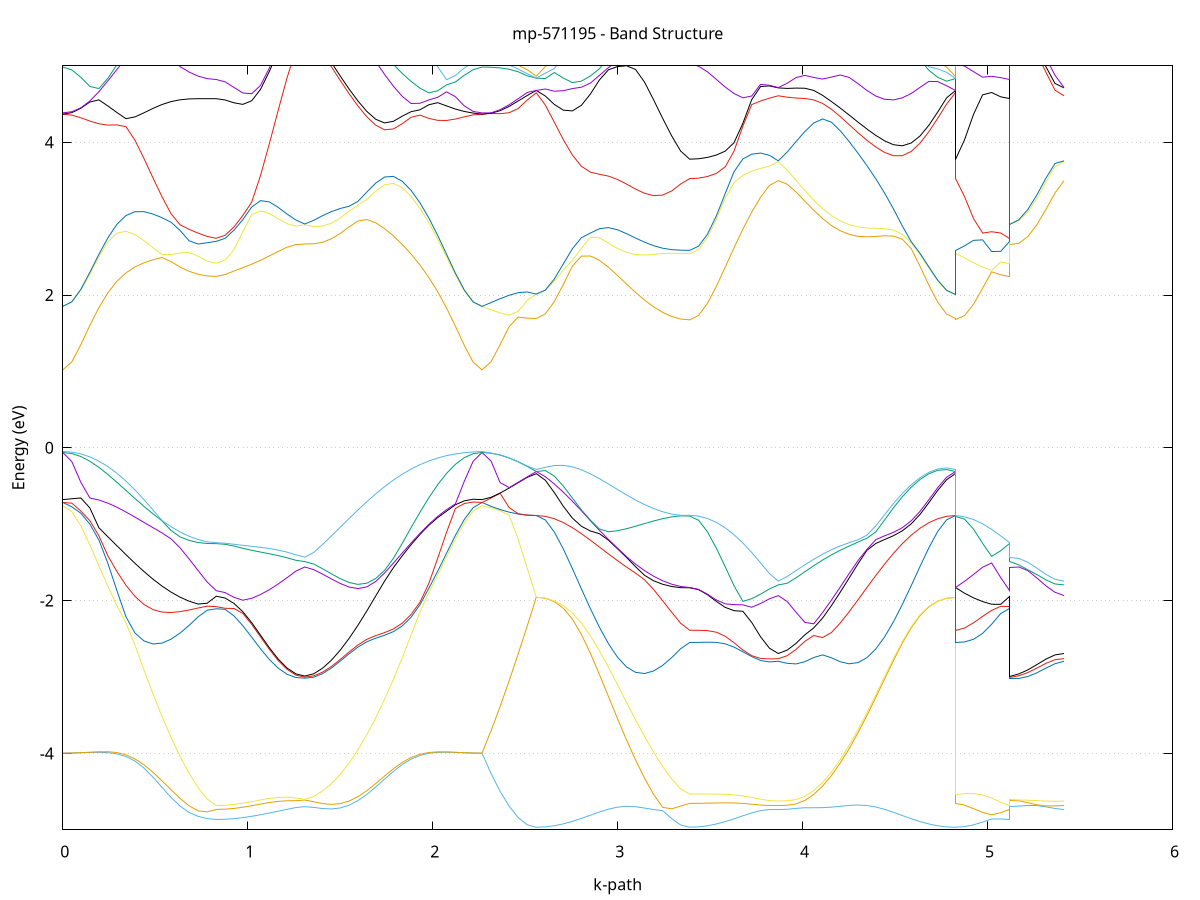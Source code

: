 set title 'mp-571195 - Band Structure'
set xlabel 'k-path'
set ylabel 'Energy (eV)'
set grid y
set yrange [-5:5]
set terminal png size 800,600
set output 'mp-571195_bands_gnuplot.png'
plot '-' using 1:2 with lines notitle, '-' using 1:2 with lines notitle, '-' using 1:2 with lines notitle, '-' using 1:2 with lines notitle, '-' using 1:2 with lines notitle, '-' using 1:2 with lines notitle, '-' using 1:2 with lines notitle, '-' using 1:2 with lines notitle, '-' using 1:2 with lines notitle, '-' using 1:2 with lines notitle, '-' using 1:2 with lines notitle, '-' using 1:2 with lines notitle, '-' using 1:2 with lines notitle, '-' using 1:2 with lines notitle, '-' using 1:2 with lines notitle, '-' using 1:2 with lines notitle, '-' using 1:2 with lines notitle, '-' using 1:2 with lines notitle, '-' using 1:2 with lines notitle, '-' using 1:2 with lines notitle, '-' using 1:2 with lines notitle, '-' using 1:2 with lines notitle, '-' using 1:2 with lines notitle, '-' using 1:2 with lines notitle, '-' using 1:2 with lines notitle, '-' using 1:2 with lines notitle, '-' using 1:2 with lines notitle, '-' using 1:2 with lines notitle, '-' using 1:2 with lines notitle, '-' using 1:2 with lines notitle, '-' using 1:2 with lines notitle, '-' using 1:2 with lines notitle, '-' using 1:2 with lines notitle, '-' using 1:2 with lines notitle, '-' using 1:2 with lines notitle, '-' using 1:2 with lines notitle, '-' using 1:2 with lines notitle, '-' using 1:2 with lines notitle, '-' using 1:2 with lines notitle, '-' using 1:2 with lines notitle, '-' using 1:2 with lines notitle, '-' using 1:2 with lines notitle, '-' using 1:2 with lines notitle, '-' using 1:2 with lines notitle, '-' using 1:2 with lines notitle, '-' using 1:2 with lines notitle, '-' using 1:2 with lines notitle, '-' using 1:2 with lines notitle, '-' using 1:2 with lines notitle, '-' using 1:2 with lines notitle, '-' using 1:2 with lines notitle, '-' using 1:2 with lines notitle
0.000000 -11.588059
0.048801 -11.583059
0.097602 -11.568159
0.146402 -11.543659
0.195203 -11.509859
0.244004 -11.467259
0.292805 -11.416659
0.341606 -11.359059
0.390407 -11.295459
0.439207 -11.227159
0.488008 -11.155859
0.536809 -11.083159
0.585610 -11.011059
0.634411 -10.941759
0.683212 -10.877259
0.732012 -10.819959
0.780813 -10.772659
0.829614 -10.746659
0.829614 -10.746659
0.877512 -10.744359
0.925410 -10.737459
0.973307 -10.726259
1.021205 -10.711359
1.069103 -10.693459
1.117001 -10.673559
1.164899 -10.652759
1.212796 -10.632559
1.260694 -10.614859
1.308592 -10.605459
1.308592 -10.605459
1.356490 -10.620859
1.404388 -10.656359
1.452285 -10.701759
1.500183 -10.754959
1.548081 -10.814859
1.595979 -10.880259
1.643877 -10.949859
1.691774 -11.021959
1.739672 -11.095059
1.787570 -11.167559
1.835468 -11.237959
1.883365 -11.304759
1.931263 -11.366659
1.979161 -11.422559
2.027059 -11.471559
2.074957 -11.512659
2.122854 -11.545259
2.170752 -11.568959
2.218650 -11.583259
2.266548 -11.588059
2.266548 -11.588059
2.315460 -11.583059
2.364371 -11.568059
2.413283 -11.543359
2.462195 -11.509359
2.511107 -11.466559
2.560019 -11.416059
2.560019 -11.416059
2.608819 -11.411459
2.657620 -11.397759
2.706421 -11.375259
2.755222 -11.344559
2.804023 -11.306359
2.852823 -11.261659
2.901624 -11.211359
2.950425 -11.157059
2.999226 -11.100259
3.048027 -11.042659
3.096828 -10.986459
3.145628 -10.933759
3.194429 -10.886659
3.243230 -10.847359
3.292031 -10.817659
3.340832 -10.799259
3.389633 -10.792959
3.389633 -10.792959
3.437530 -10.790159
3.485428 -10.781659
3.533326 -10.767759
3.581224 -10.749059
3.629122 -10.726059
3.677019 -10.699959
3.724917 -10.671559
3.772815 -10.642359
3.820713 -10.614359
3.868611 -10.594259
3.868611 -10.594259
3.916508 -10.609259
3.964406 -10.632359
4.012304 -10.662859
4.060202 -10.700659
4.108099 -10.745459
4.155997 -10.796459
4.203895 -10.852559
4.251793 -10.912359
4.299691 -10.974359
4.347588 -11.037059
4.395486 -11.098859
4.443384 -11.158159
4.491282 -11.213759
4.539180 -11.264359
4.587077 -11.308859
4.634975 -11.346559
4.682873 -11.376559
4.730771 -11.398359
4.778669 -11.411559
4.826566 -11.416059
4.826566 -10.792959
4.875478 -10.791259
4.924390 -10.786159
4.973302 -10.777759
5.022213 -10.766559
5.071125 -10.754059
5.120037 -10.746659
5.120037 -10.605459
5.168949 -10.604759
5.217861 -10.603359
5.266772 -10.601359
5.315684 -10.598659
5.364596 -10.595459
5.413508 -10.594259
e
0.000000 -11.021159
0.048801 -11.017459
0.097602 -11.006659
0.146402 -10.989159
0.195203 -10.965559
0.244004 -10.936659
0.292805 -10.903659
0.341606 -10.867759
0.390407 -10.830359
0.439207 -10.793459
0.488008 -10.758559
0.536809 -10.727959
0.585610 -10.703459
0.634411 -10.686959
0.683212 -10.679959
0.732012 -10.683559
0.780813 -10.697559
0.829614 -10.712259
0.829614 -10.712259
0.877512 -10.709959
0.925410 -10.703359
0.973307 -10.692559
1.021205 -10.678259
1.069103 -10.661159
1.117001 -10.642059
1.164899 -10.622059
1.212796 -10.602359
1.260694 -10.584359
1.308592 -10.569759
1.308592 -10.569759
1.356490 -10.572859
1.404388 -10.569159
1.452285 -10.569259
1.500183 -10.575659
1.548081 -10.588859
1.595979 -10.608959
1.643877 -10.635459
1.691774 -10.667559
1.739672 -10.704059
1.787570 -10.743659
1.835468 -10.784859
1.883365 -10.826259
1.931263 -10.866359
1.979161 -10.903859
2.027059 -10.937559
2.074957 -10.966559
2.122854 -10.989959
2.170752 -11.007059
2.218650 -11.017559
2.266548 -11.021159
2.266548 -11.021159
2.315460 -11.088959
2.364371 -11.158759
2.413283 -11.228259
2.462195 -11.295459
2.511107 -11.358559
2.560019 -11.415959
2.560019 -11.415959
2.608819 -11.411359
2.657620 -11.397359
2.706421 -11.374259
2.755222 -11.342359
2.804023 -11.302059
2.852823 -11.254059
2.901624 -11.199359
2.950425 -11.138759
2.999226 -11.073659
3.048027 -11.005459
3.096828 -10.935759
3.145628 -10.866359
3.194429 -10.799159
3.243230 -10.736259
3.292031 -10.679559
3.340832 -10.631659
3.389633 -10.603759
3.389633 -10.603759
3.437530 -10.602759
3.485428 -10.600059
3.533326 -10.595859
3.581224 -10.590659
3.629122 -10.585459
3.677019 -10.580959
3.724917 -10.578259
3.772815 -10.578659
3.820713 -10.583159
3.868611 -10.591959
3.868611 -10.591959
3.916508 -10.594759
3.964406 -10.615859
4.012304 -10.646859
4.060202 -10.685959
4.108099 -10.732159
4.155997 -10.784759
4.203895 -10.842359
4.251793 -10.903659
4.299691 -10.967059
4.347588 -11.031059
4.395486 -11.093959
4.443384 -11.154359
4.491282 -11.210859
4.539180 -11.262159
4.587077 -11.307359
4.634975 -11.345559
4.682873 -11.375959
4.730771 -11.398059
4.778669 -11.411459
4.826566 -11.415959
4.826566 -10.603759
4.875478 -10.616159
4.924390 -10.637859
4.973302 -10.660859
5.022213 -10.683059
5.071125 -10.702459
5.120037 -10.712259
5.120037 -10.569759
5.168949 -10.573659
5.217861 -10.577759
5.266772 -10.581959
5.315684 -10.586259
5.364596 -10.590359
5.413508 -10.591959
e
0.000000 -11.021059
0.048801 -11.017359
0.097602 -11.006259
0.146402 -10.987959
0.195203 -10.962759
0.244004 -10.931259
0.292805 -10.894259
0.341606 -10.852659
0.390407 -10.807559
0.439207 -10.760559
0.488008 -10.712959
0.536809 -10.666559
0.585610 -10.623159
0.634411 -10.584459
0.683212 -10.552259
0.732012 -10.528059
0.780813 -10.513059
0.829614 -10.507959
0.829614 -10.507959
0.877512 -10.507859
0.925410 -10.507659
0.973307 -10.507759
1.021205 -10.508559
1.069103 -10.510959
1.117001 -10.515659
1.164899 -10.523559
1.212796 -10.535559
1.260694 -10.551959
1.308592 -10.568759
1.308592 -10.568759
1.356490 -10.558359
1.404388 -10.552959
1.452285 -10.553759
1.500183 -10.561359
1.548081 -10.576159
1.595979 -10.597959
1.643877 -10.626059
1.691774 -10.659659
1.739672 -10.697559
1.787570 -10.738459
1.835468 -10.780759
1.883365 -10.823059
1.931263 -10.863859
1.979161 -10.902059
2.027059 -10.936359
2.074957 -10.965759
2.122854 -10.989559
2.170752 -11.006959
2.218650 -11.017559
2.266548 -11.021059
2.266548 -11.021059
2.315460 -10.957659
2.364371 -10.901059
2.413283 -10.853959
2.462195 -10.818459
2.511107 -10.796359
2.560019 -10.788859
2.560019 -10.788859
2.608819 -10.785859
2.657620 -10.777059
2.706421 -10.762659
2.755222 -10.743259
2.804023 -10.719559
2.852823 -10.692459
2.901624 -10.663259
2.950425 -10.633259
2.999226 -10.603859
3.048027 -10.576959
3.096828 -10.554059
3.145628 -10.537059
3.194429 -10.527459
3.243230 -10.526659
3.292031 -10.535459
3.340832 -10.553759
3.389633 -10.571559
3.389633 -10.571559
3.437530 -10.570659
3.485428 -10.568059
3.533326 -10.564159
3.581224 -10.559459
3.629122 -10.554759
3.677019 -10.550859
3.724917 -10.548759
3.772815 -10.549559
3.820713 -10.553559
3.868611 -10.557759
3.868611 -10.557759
3.916508 -10.548059
3.964406 -10.530259
4.012304 -10.515159
4.060202 -10.505559
4.108099 -10.502359
4.155997 -10.505859
4.203895 -10.515959
4.251793 -10.532059
4.299691 -10.553459
4.347588 -10.578959
4.395486 -10.607259
4.443384 -10.636959
4.491282 -10.666759
4.539180 -10.695459
4.587077 -10.721859
4.634975 -10.744859
4.682873 -10.763559
4.730771 -10.777459
4.778669 -10.785959
4.826566 -10.788859
4.826566 -10.571559
4.875478 -10.560759
4.924390 -10.543959
4.973302 -10.528959
5.022213 -10.517559
5.071125 -10.510359
5.120037 -10.507959
5.120037 -10.568759
5.168949 -10.565559
5.217861 -10.562859
5.266772 -10.560659
5.315684 -10.559059
5.364596 -10.558059
5.413508 -10.557759
e
0.000000 -6.855859
0.048801 -6.855459
0.097602 -6.854159
0.146402 -6.852259
0.195203 -6.849859
0.244004 -6.846859
0.292805 -6.843259
0.341606 -6.839059
0.390407 -6.834559
0.439207 -6.829659
0.488008 -6.824759
0.536809 -6.820059
0.585610 -6.815559
0.634411 -6.811459
0.683212 -6.807959
0.732012 -6.805059
0.780813 -6.803059
0.829614 -6.802259
0.829614 -6.802259
0.877512 -6.801759
0.925410 -6.800159
0.973307 -6.798059
1.021205 -6.795659
1.069103 -6.793659
1.117001 -6.792059
1.164899 -6.790859
1.212796 -6.789659
1.260694 -6.788659
1.308592 -6.787859
1.308592 -6.787859
1.356490 -6.788659
1.404388 -6.789959
1.452285 -6.791359
1.500183 -6.793159
1.548081 -6.795359
1.595979 -6.798859
1.643877 -6.804559
1.691774 -6.810659
1.739672 -6.816759
1.787570 -6.822659
1.835468 -6.828259
1.883365 -6.833459
1.931263 -6.838259
1.979161 -6.842659
2.027059 -6.846459
2.074957 -6.849659
2.122854 -6.852259
2.170752 -6.854159
2.218650 -6.855459
2.266548 -6.855859
2.266548 -6.855859
2.315460 -6.855459
2.364371 -6.854059
2.413283 -6.851659
2.462195 -6.848059
2.511107 -6.844159
2.560019 -6.842459
2.560019 -6.842459
2.608819 -6.842859
2.657620 -6.842859
2.706421 -6.842259
2.755222 -6.841159
2.804023 -6.839159
2.852823 -6.836159
2.901624 -6.831959
2.950425 -6.826759
2.999226 -6.821059
3.048027 -6.816259
3.096828 -6.812959
3.145628 -6.810359
3.194429 -6.808559
3.243230 -6.807259
3.292031 -6.806459
3.340832 -6.805959
3.389633 -6.805859
3.389633 -6.805859
3.437530 -6.805259
3.485428 -6.803959
3.533326 -6.802359
3.581224 -6.800459
3.629122 -6.797959
3.677019 -6.795059
3.724917 -6.791759
3.772815 -6.788259
3.820713 -6.785059
3.868611 -6.783659
3.868611 -6.783659
3.916508 -6.784259
3.964406 -6.785659
4.012304 -6.787659
4.060202 -6.790659
4.108099 -6.794159
4.155997 -6.798059
4.203895 -6.802259
4.251793 -6.806759
4.299691 -6.811459
4.347588 -6.816359
4.395486 -6.821259
4.443384 -6.826159
4.491282 -6.830759
4.539180 -6.834759
4.587077 -6.838059
4.634975 -6.840459
4.682873 -6.841959
4.730771 -6.842759
4.778669 -6.842859
4.826566 -6.842459
4.826566 -6.805859
4.875478 -6.805559
4.924390 -6.805059
4.973302 -6.804359
5.022213 -6.803459
5.071125 -6.802659
5.120037 -6.802259
5.120037 -6.787859
5.168949 -6.787659
5.217861 -6.787559
5.266772 -6.786959
5.315684 -6.786059
5.364596 -6.784859
5.413508 -6.783659
e
0.000000 -6.853359
0.048801 -6.852959
0.097602 -6.851659
0.146402 -6.849159
0.195203 -6.845159
0.244004 -6.840759
0.292805 -6.835859
0.341606 -6.830359
0.390407 -6.824659
0.439207 -6.818859
0.488008 -6.813159
0.536809 -6.807659
0.585610 -6.802659
0.634411 -6.798359
0.683212 -6.795259
0.732012 -6.794459
0.780813 -6.794959
0.829614 -6.795259
0.829614 -6.795259
0.877512 -6.794759
0.925410 -6.793559
0.973307 -6.791759
1.021205 -6.789859
1.069103 -6.788059
1.117001 -6.786859
1.164899 -6.786359
1.212796 -6.786259
1.260694 -6.786659
1.308592 -6.787259
1.308592 -6.787259
1.356490 -6.786559
1.404388 -6.785759
1.452285 -6.785159
1.500183 -6.786359
1.548081 -6.791459
1.595979 -6.796659
1.643877 -6.800559
1.691774 -6.804459
1.739672 -6.808959
1.787570 -6.814059
1.835468 -6.819559
1.883365 -6.825459
1.931263 -6.831359
1.979161 -6.837259
2.027059 -6.842459
2.074957 -6.846659
2.122854 -6.849759
2.170752 -6.851859
2.218650 -6.852959
2.266548 -6.853359
2.266548 -6.853359
2.315460 -6.853059
2.364371 -6.851759
2.413283 -6.849759
2.462195 -6.847159
2.511107 -6.843759
2.560019 -6.841759
2.560019 -6.841759
2.608819 -6.841359
2.657620 -6.840259
2.706421 -6.838459
2.755222 -6.835959
2.804023 -6.832859
2.852823 -6.829359
2.901624 -6.825559
2.950425 -6.821659
2.999226 -6.817459
3.048027 -6.813159
3.096828 -6.810659
3.145628 -6.808759
3.194429 -6.807159
3.243230 -6.805859
3.292031 -6.804859
3.340832 -6.804259
3.389633 -6.804059
3.389633 -6.804059
3.437530 -6.803759
3.485428 -6.802459
3.533326 -6.799759
3.581224 -6.795959
3.629122 -6.791559
3.677019 -6.787159
3.724917 -6.783759
3.772815 -6.782259
3.820713 -6.781859
3.868611 -6.781459
3.868611 -6.781459
3.916508 -6.782659
3.964406 -6.784959
4.012304 -6.787659
4.060202 -6.790359
4.108099 -6.793659
4.155997 -6.797359
4.203895 -6.801459
4.251793 -6.805759
4.299691 -6.810159
4.347588 -6.814659
4.395486 -6.819159
4.443384 -6.823559
4.491282 -6.827759
4.539180 -6.831559
4.587077 -6.834659
4.634975 -6.837259
4.682873 -6.839059
4.730771 -6.840459
4.778669 -6.841359
4.826566 -6.841759
4.826566 -6.804059
4.875478 -6.803559
4.924390 -6.801959
4.973302 -6.799259
5.022213 -6.795759
5.071125 -6.794759
5.120037 -6.795259
5.120037 -6.787259
5.168949 -6.786859
5.217861 -6.785159
5.266772 -6.783159
5.315684 -6.781059
5.364596 -6.779959
5.413508 -6.781459
e
0.000000 -6.853359
0.048801 -6.852859
0.097602 -6.851259
0.146402 -6.848559
0.195203 -6.844959
0.244004 -6.839359
0.292805 -6.831959
0.341606 -6.822359
0.390407 -6.810359
0.439207 -6.797759
0.488008 -6.793259
0.536809 -6.791859
0.585610 -6.791459
0.634411 -6.791459
0.683212 -6.791159
0.732012 -6.789559
0.780813 -6.787859
0.829614 -6.787159
0.829614 -6.787159
0.877512 -6.786859
0.925410 -6.786059
0.973307 -6.784559
1.021205 -6.782359
1.069103 -6.779959
1.117001 -6.779659
1.164899 -6.780059
1.212796 -6.780659
1.260694 -6.780959
1.308592 -6.781059
1.308592 -6.781059
1.356490 -6.781059
1.404388 -6.781159
1.452285 -6.782159
1.500183 -6.783759
1.548081 -6.783659
1.595979 -6.783559
1.643877 -6.783659
1.691774 -6.784459
1.739672 -6.786159
1.787570 -6.789659
1.835468 -6.800359
1.883365 -6.813859
1.931263 -6.824659
1.979161 -6.833059
2.027059 -6.839459
2.074957 -6.844559
2.122854 -6.848459
2.170752 -6.851259
2.218650 -6.852859
2.266548 -6.853359
2.266548 -6.853359
2.315460 -6.852859
2.364371 -6.851459
2.413283 -6.849359
2.462195 -6.846659
2.511107 -6.843659
2.560019 -6.841659
2.560019 -6.841659
2.608819 -6.840459
2.657620 -6.837959
2.706421 -6.834159
2.755222 -6.829359
2.804023 -6.825959
2.852823 -6.822859
2.901624 -6.819859
2.950425 -6.816959
2.999226 -6.814259
3.048027 -6.810559
3.096828 -6.804459
3.145628 -6.798259
3.194429 -6.793159
3.243230 -6.789359
3.292031 -6.786759
3.340832 -6.785459
3.389633 -6.784959
3.389633 -6.784959
3.437530 -6.784559
3.485428 -6.783259
3.533326 -6.781459
3.581224 -6.779559
3.629122 -6.777959
3.677019 -6.776659
3.724917 -6.775759
3.772815 -6.776159
3.820713 -6.777659
3.868611 -6.778859
3.868611 -6.778859
3.916508 -6.777759
3.964406 -6.776659
4.012304 -6.776659
4.060202 -6.777759
4.108099 -6.779759
4.155997 -6.782259
4.203895 -6.785359
4.251793 -6.789059
4.299691 -6.793359
4.347588 -6.798059
4.395486 -6.803159
4.443384 -6.808459
4.491282 -6.814059
4.539180 -6.819559
4.587077 -6.824459
4.634975 -6.829359
4.682873 -6.834259
4.730771 -6.837959
4.778669 -6.840559
4.826566 -6.841659
4.826566 -6.784959
4.875478 -6.785659
4.924390 -6.787459
4.973302 -6.789659
5.022213 -6.791559
5.071125 -6.789959
5.120037 -6.787159
5.120037 -6.781059
5.168949 -6.780559
5.217861 -6.779859
5.266772 -6.779159
5.315684 -6.779159
5.364596 -6.779359
5.413508 -6.778859
e
0.000000 -6.817359
0.048801 -6.817059
0.097602 -6.816259
0.146402 -6.814759
0.195203 -6.812659
0.244004 -6.809959
0.292805 -6.806559
0.341606 -6.802659
0.390407 -6.798459
0.439207 -6.793359
0.488008 -6.788659
0.536809 -6.785959
0.585610 -6.783959
0.634411 -6.782559
0.683212 -6.781859
0.732012 -6.781359
0.780813 -6.781159
0.829614 -6.780959
0.829614 -6.780959
0.877512 -6.780959
0.925410 -6.780859
0.973307 -6.780459
1.021205 -6.779959
1.069103 -6.778759
1.117001 -6.775259
1.164899 -6.770959
1.212796 -6.766859
1.260694 -6.763359
1.308592 -6.761659
1.308592 -6.761659
1.356490 -6.764159
1.404388 -6.769259
1.452285 -6.774259
1.500183 -6.777159
1.548081 -6.778059
1.595979 -6.778459
1.643877 -6.779059
1.691774 -6.779859
1.739672 -6.781459
1.787570 -6.784559
1.835468 -6.792159
1.883365 -6.797159
1.931263 -6.801859
1.979161 -6.806059
2.027059 -6.809759
2.074957 -6.812659
2.122854 -6.814859
2.170752 -6.816259
2.218650 -6.817059
2.266548 -6.817359
2.266548 -6.817359
2.315460 -6.818459
2.364371 -6.821059
2.413283 -6.824859
2.462195 -6.829159
2.511107 -6.833059
2.560019 -6.835059
2.560019 -6.835059
2.608819 -6.834759
2.657620 -6.833659
2.706421 -6.831659
2.755222 -6.828459
2.804023 -6.822159
2.852823 -6.814459
2.901624 -6.806659
2.950425 -6.798959
2.999226 -6.791459
3.048027 -6.785759
3.096828 -6.782559
3.145628 -6.780559
3.194429 -6.778959
3.243230 -6.777659
3.292031 -6.776659
3.340832 -6.775959
3.389633 -6.775759
3.389633 -6.775759
3.437530 -6.775359
3.485428 -6.774259
3.533326 -6.772859
3.581224 -6.771659
3.629122 -6.771059
3.677019 -6.771359
3.724917 -6.771459
3.772815 -6.769359
3.820713 -6.765459
3.868611 -6.762659
3.868611 -6.762659
3.916508 -6.764659
3.964406 -6.767259
4.012304 -6.769659
4.060202 -6.771859
4.108099 -6.774059
4.155997 -6.776759
4.203895 -6.779959
4.251793 -6.784059
4.299691 -6.788859
4.347588 -6.794459
4.395486 -6.800459
4.443384 -6.806459
4.491282 -6.811959
4.539180 -6.817459
4.587077 -6.823359
4.634975 -6.828359
4.682873 -6.831559
4.730771 -6.833659
4.778669 -6.834759
4.826566 -6.835059
4.826566 -6.775759
4.875478 -6.775759
4.924390 -6.776159
4.973302 -6.776859
5.022213 -6.777759
5.071125 -6.779159
5.120037 -6.780959
5.120037 -6.761659
5.168949 -6.762559
5.217861 -6.763559
5.266772 -6.764459
5.315684 -6.764759
5.364596 -6.764159
5.413508 -6.762659
e
0.000000 -6.813559
0.048801 -6.813159
0.097602 -6.812059
0.146402 -6.810059
0.195203 -6.807159
0.244004 -6.803659
0.292805 -6.799659
0.341606 -6.795859
0.390407 -6.792759
0.439207 -6.789659
0.488008 -6.782759
0.536809 -6.778959
0.585610 -6.776759
0.634411 -6.775559
0.683212 -6.775259
0.732012 -6.775459
0.780813 -6.775959
0.829614 -6.776159
0.829614 -6.776159
0.877512 -6.775959
0.925410 -6.775459
0.973307 -6.774559
1.021205 -6.773459
1.069103 -6.771659
1.117001 -6.768659
1.164899 -6.764759
1.212796 -6.760659
1.260694 -6.756859
1.308592 -6.754859
1.308592 -6.754859
1.356490 -6.754859
1.404388 -6.753959
1.452285 -6.753459
1.500183 -6.753759
1.548081 -6.755159
1.595979 -6.757459
1.643877 -6.760659
1.691774 -6.764759
1.739672 -6.770059
1.787570 -6.779759
1.835468 -6.786259
1.883365 -6.791159
1.931263 -6.796259
1.979161 -6.800959
2.027059 -6.804959
2.074957 -6.808059
2.122854 -6.810459
2.170752 -6.812159
2.218650 -6.813159
2.266548 -6.813559
2.266548 -6.813559
2.315460 -6.816959
2.364371 -6.820759
2.413283 -6.824559
2.462195 -6.828159
2.511107 -6.830959
2.560019 -6.829559
2.560019 -6.829559
2.608819 -6.828959
2.657620 -6.827359
2.706421 -6.824759
2.755222 -6.821059
2.804023 -6.816359
2.852823 -6.810559
2.901624 -6.803859
2.950425 -6.796359
2.999226 -6.788359
3.048027 -6.779859
3.096828 -6.771859
3.145628 -6.764659
3.194429 -6.758159
3.243230 -6.752359
3.292031 -6.747559
3.340832 -6.744059
3.389633 -6.742459
3.389633 -6.742459
3.437530 -6.743159
3.485428 -6.744859
3.533326 -6.747259
3.581224 -6.749859
3.629122 -6.752159
3.677019 -6.753959
3.724917 -6.755359
3.772815 -6.757059
3.820713 -6.759059
3.868611 -6.760659
3.868611 -6.760659
3.916508 -6.760759
3.964406 -6.762259
4.012304 -6.763859
4.060202 -6.765359
4.108099 -6.766759
4.155997 -6.768259
4.203895 -6.770059
4.251793 -6.772259
4.299691 -6.775059
4.347588 -6.778459
4.395486 -6.783059
4.443384 -6.791959
4.491282 -6.802459
4.539180 -6.811259
4.587077 -6.817459
4.634975 -6.821859
4.682873 -6.825059
4.730771 -6.827459
4.778669 -6.828959
4.826566 -6.829559
4.826566 -6.742459
4.875478 -6.747659
4.924390 -6.754559
4.973302 -6.761559
5.022213 -6.768459
5.071125 -6.774059
5.120037 -6.776159
5.120037 -6.754859
5.168949 -6.755459
5.217861 -6.756559
5.266772 -6.758059
5.315684 -6.759559
5.364596 -6.760659
5.413508 -6.760659
e
0.000000 -6.813559
0.048801 -6.812859
0.097602 -6.810859
0.146402 -6.807959
0.195203 -6.804459
0.244004 -6.800759
0.292805 -6.797159
0.341606 -6.793359
0.390407 -6.789059
0.439207 -6.784259
0.488008 -6.773059
0.536809 -6.752559
0.585610 -6.737959
0.634411 -6.731459
0.683212 -6.726459
0.732012 -6.722859
0.780813 -6.720659
0.829614 -6.719959
0.829614 -6.719959
0.877512 -6.719959
0.925410 -6.721059
0.973307 -6.723059
1.021205 -6.725759
1.069103 -6.729259
1.117001 -6.733359
1.164899 -6.737959
1.212796 -6.742959
1.260694 -6.747959
1.308592 -6.750859
1.308592 -6.750859
1.356490 -6.749359
1.404388 -6.747759
1.452285 -6.747159
1.500183 -6.747759
1.548081 -6.749759
1.595979 -6.753059
1.643877 -6.757459
1.691774 -6.762459
1.739672 -6.767159
1.787570 -6.775859
1.835468 -6.781359
1.883365 -6.785759
1.931263 -6.789959
1.979161 -6.794459
2.027059 -6.799159
2.074957 -6.803659
2.122854 -6.807659
2.170752 -6.810859
2.218650 -6.812859
2.266548 -6.813559
2.266548 -6.813559
2.315460 -6.810759
2.364371 -6.808659
2.413283 -6.807759
2.462195 -6.811259
2.511107 -6.821359
2.560019 -6.829459
2.560019 -6.829459
2.608819 -6.828659
2.657620 -6.826259
2.706421 -6.822659
2.755222 -6.817659
2.804023 -6.810859
2.852823 -6.801659
2.901624 -6.790859
2.950425 -6.787259
2.999226 -6.783559
3.048027 -6.778159
3.096828 -6.769559
3.145628 -6.759359
3.194429 -6.749759
3.243230 -6.742859
3.292031 -6.739659
3.340832 -6.738959
3.389633 -6.739159
3.389633 -6.739159
3.437530 -6.740159
3.485428 -6.742759
3.533326 -6.745759
3.581224 -6.748359
3.629122 -6.750159
3.677019 -6.751559
3.724917 -6.752859
3.772815 -6.754159
3.820713 -6.755559
3.868611 -6.756459
3.868611 -6.756459
3.916508 -6.754559
3.964406 -6.751059
4.012304 -6.747859
4.060202 -6.745659
4.108099 -6.744859
4.155997 -6.745559
4.203895 -6.747759
4.251793 -6.751159
4.299691 -6.755859
4.347588 -6.763559
4.395486 -6.776359
4.443384 -6.785059
4.491282 -6.795159
4.539180 -6.804359
4.587077 -6.811959
4.634975 -6.818059
4.682873 -6.822859
4.730771 -6.826359
4.778669 -6.828659
4.826566 -6.829459
4.826566 -6.739159
4.875478 -6.734559
4.924390 -6.729459
4.973302 -6.725359
5.022213 -6.722359
5.071125 -6.720559
5.120037 -6.719959
5.120037 -6.750859
5.168949 -6.750559
5.217861 -6.750859
5.266772 -6.751759
5.315684 -6.753159
5.364596 -6.754759
5.413508 -6.756459
e
0.000000 -6.807259
0.048801 -6.806659
0.097602 -6.804759
0.146402 -6.801559
0.195203 -6.797059
0.244004 -6.791259
0.292805 -6.784359
0.341606 -6.776759
0.390407 -6.768559
0.439207 -6.760159
0.488008 -6.751859
0.536809 -6.743559
0.585610 -6.728659
0.634411 -6.725559
0.683212 -6.723259
0.732012 -6.721259
0.780813 -6.719859
0.829614 -6.719359
0.829614 -6.719359
0.877512 -6.719359
0.925410 -6.718059
0.973307 -6.715459
1.021205 -6.711259
1.069103 -6.705659
1.117001 -6.698759
1.164899 -6.691059
1.212796 -6.683359
1.260694 -6.676159
1.308592 -6.671159
1.308592 -6.671159
1.356490 -6.673459
1.404388 -6.676559
1.452285 -6.679859
1.500183 -6.683259
1.548081 -6.686859
1.595979 -6.691559
1.643877 -6.711859
1.691774 -6.736959
1.739672 -6.760359
1.787570 -6.771059
1.835468 -6.774859
1.883365 -6.778959
1.931263 -6.783559
1.979161 -6.788459
2.027059 -6.793459
2.074957 -6.798059
2.122854 -6.801859
2.170752 -6.804859
2.218650 -6.806659
2.266548 -6.807259
2.266548 -6.807259
2.315460 -6.806659
2.364371 -6.805359
2.413283 -6.804059
2.462195 -6.803059
2.511107 -6.802359
2.560019 -6.801959
2.560019 -6.801959
2.608819 -6.801759
2.657620 -6.800959
2.706421 -6.799659
2.755222 -6.797859
2.804023 -6.795559
2.852823 -6.792859
2.901624 -6.787959
2.950425 -6.772459
2.999226 -6.760859
3.048027 -6.753759
3.096828 -6.747659
3.145628 -6.742359
3.194429 -6.737559
3.243230 -6.732059
3.292031 -6.725159
3.340832 -6.717959
3.389633 -6.712559
3.389633 -6.712559
3.437530 -6.711259
3.485428 -6.707959
3.533326 -6.703359
3.581224 -6.698059
3.629122 -6.692359
3.677019 -6.686259
3.724917 -6.679959
3.772815 -6.673959
3.820713 -6.669059
3.868611 -6.667059
3.868611 -6.667059
3.916508 -6.668159
3.964406 -6.671559
4.012304 -6.676459
4.060202 -6.682559
4.108099 -6.690059
4.155997 -6.699759
4.203895 -6.712059
4.251793 -6.727159
4.299691 -6.743559
4.347588 -6.757459
4.395486 -6.769859
4.443384 -6.782859
4.491282 -6.788559
4.539180 -6.792159
4.587077 -6.795259
4.634975 -6.797759
4.682873 -6.799659
4.730771 -6.800959
4.778669 -6.801759
4.826566 -6.801959
4.826566 -6.712559
4.875478 -6.715259
4.924390 -6.717759
4.973302 -6.718959
5.022213 -6.719459
5.071125 -6.719459
5.120037 -6.719359
5.120037 -6.671159
5.168949 -6.671059
5.217861 -6.670559
5.266772 -6.669659
5.315684 -6.668659
5.364596 -6.667659
5.413508 -6.667059
e
0.000000 -6.705859
0.048801 -6.705959
0.097602 -6.706759
0.146402 -6.708259
0.195203 -6.710759
0.244004 -6.713759
0.292805 -6.717259
0.341606 -6.720859
0.390407 -6.724059
0.439207 -6.726559
0.488008 -6.728059
0.536809 -6.728259
0.585610 -6.725559
0.634411 -6.703859
0.683212 -6.686359
0.732012 -6.676159
0.780813 -6.670459
0.829614 -6.668259
0.829614 -6.668259
0.877512 -6.667959
0.925410 -6.667259
0.973307 -6.666159
1.021205 -6.664859
1.069103 -6.663659
1.117001 -6.663159
1.164899 -6.663659
1.212796 -6.665259
1.260694 -6.667559
1.308592 -6.669359
1.308592 -6.669359
1.356490 -6.671759
1.404388 -6.674759
1.452285 -6.677959
1.500183 -6.681059
1.548081 -6.684059
1.595979 -6.688059
1.643877 -6.693159
1.691774 -6.696459
1.739672 -6.699559
1.787570 -6.702559
1.835468 -6.705059
1.883365 -6.707059
1.931263 -6.708259
1.979161 -6.708659
2.027059 -6.708459
2.074957 -6.707959
2.122854 -6.707159
2.170752 -6.706459
2.218650 -6.705959
2.266548 -6.705859
2.266548 -6.705859
2.315460 -6.737659
2.364371 -6.764659
2.413283 -6.786059
2.462195 -6.799059
2.511107 -6.801559
2.560019 -6.801959
2.560019 -6.801959
2.608819 -6.801259
2.657620 -6.799259
2.706421 -6.795959
2.755222 -6.791559
2.804023 -6.786059
2.852823 -6.779859
2.901624 -6.772859
2.950425 -6.764659
2.999226 -6.747459
3.048027 -6.721659
3.096828 -6.691659
3.145628 -6.684459
3.194429 -6.688859
3.243230 -6.693659
3.292031 -6.698859
3.340832 -6.704459
3.389633 -6.709359
3.389633 -6.709359
3.437530 -6.708459
3.485428 -6.705859
3.533326 -6.701959
3.581224 -6.697059
3.629122 -6.691359
3.677019 -6.685159
3.724917 -6.678759
3.772815 -6.672759
3.820713 -6.668059
3.868611 -6.666259
3.868611 -6.666259
3.916508 -6.667059
3.964406 -6.669459
4.012304 -6.673559
4.060202 -6.678759
4.108099 -6.685259
4.155997 -6.693659
4.203895 -6.704959
4.251793 -6.719559
4.299691 -6.736459
4.347588 -6.753559
4.395486 -6.763959
4.443384 -6.769959
4.491282 -6.775859
4.539180 -6.781659
4.587077 -6.787159
4.634975 -6.792159
4.682873 -6.796259
4.730771 -6.799359
4.778669 -6.801359
4.826566 -6.801959
4.826566 -6.709359
4.875478 -6.705159
4.924390 -6.698359
4.973302 -6.690659
5.022213 -6.682359
5.071125 -6.674059
5.120037 -6.668259
5.120037 -6.669359
5.168949 -6.669259
5.217861 -6.668859
5.266772 -6.668159
5.315684 -6.667359
5.364596 -6.666659
5.413508 -6.666259
e
0.000000 -6.705759
0.048801 -6.705659
0.097602 -6.705159
0.146402 -6.703859
0.195203 -6.701359
0.244004 -6.697259
0.292805 -6.691459
0.341606 -6.684159
0.390407 -6.676359
0.439207 -6.669159
0.488008 -6.663559
0.536809 -6.659759
0.585610 -6.657859
0.634411 -6.657359
0.683212 -6.657859
0.732012 -6.659259
0.780813 -6.661059
0.829614 -6.662259
0.829614 -6.662259
0.877512 -6.662059
0.925410 -6.661559
0.973307 -6.660859
1.021205 -6.660159
1.069103 -6.659759
1.117001 -6.660159
1.164899 -6.661359
1.212796 -6.663359
1.260694 -6.665859
1.308592 -6.668259
1.308592 -6.668259
1.356490 -6.664459
1.404388 -6.661359
1.452285 -6.660659
1.500183 -6.663259
1.548081 -6.671359
1.595979 -6.685259
1.643877 -6.689159
1.691774 -6.691659
1.739672 -6.693959
1.787570 -6.696159
1.835468 -6.698159
1.883365 -6.699959
1.931263 -6.701459
1.979161 -6.702759
2.027059 -6.703759
2.074957 -6.704559
2.122854 -6.705159
2.170752 -6.705459
2.218650 -6.705759
2.266548 -6.705759
2.266548 -6.705759
2.315460 -6.671159
2.364371 -6.652259
2.413283 -6.650359
2.462195 -6.650259
2.511107 -6.650359
2.560019 -6.650359
2.560019 -6.650359
2.608819 -6.650759
2.657620 -6.651859
2.706421 -6.653059
2.755222 -6.654559
2.804023 -6.656259
2.852823 -6.659159
2.901624 -6.663059
2.950425 -6.667259
2.999226 -6.671559
3.048027 -6.675659
3.096828 -6.679459
3.145628 -6.659459
3.194429 -6.643459
3.243230 -6.641459
3.292031 -6.640259
3.340832 -6.639459
3.389633 -6.639259
3.389633 -6.639259
3.437530 -6.639759
3.485428 -6.641559
3.533326 -6.644459
3.581224 -6.647959
3.629122 -6.651859
3.677019 -6.655759
3.724917 -6.659359
3.772815 -6.662259
3.820713 -6.664559
3.868611 -6.665459
3.868611 -6.665459
3.916508 -6.666259
3.964406 -6.667159
4.012304 -6.667259
4.060202 -6.667259
4.108099 -6.667259
4.155997 -6.667359
4.203895 -6.667459
4.251793 -6.667459
4.299691 -6.667159
4.347588 -6.666359
4.395486 -6.665059
4.443384 -6.662959
4.491282 -6.660459
4.539180 -6.657759
4.587077 -6.655659
4.634975 -6.654259
4.682873 -6.652959
4.730771 -6.651759
4.778669 -6.650759
4.826566 -6.650359
4.826566 -6.639259
4.875478 -6.639959
4.924390 -6.642159
4.973302 -6.645859
5.022213 -6.650959
5.071125 -6.657159
5.120037 -6.662259
5.120037 -6.668259
5.168949 -6.667859
5.217861 -6.667159
5.266772 -6.666259
5.315684 -6.665459
5.364596 -6.665159
5.413508 -6.665459
e
0.000000 -6.648259
0.048801 -6.648659
0.097602 -6.649559
0.146402 -6.650459
0.195203 -6.651459
0.244004 -6.652359
0.292805 -6.653059
0.341606 -6.653359
0.390407 -6.653259
0.439207 -6.652559
0.488008 -6.651259
0.536809 -6.649359
0.585610 -6.647159
0.634411 -6.644859
0.683212 -6.642559
0.732012 -6.640359
0.780813 -6.638659
0.829614 -6.637859
0.829614 -6.637859
0.877512 -6.638259
0.925410 -6.639459
0.973307 -6.641259
1.021205 -6.643359
1.069103 -6.645459
1.117001 -6.647059
1.164899 -6.647559
1.212796 -6.647059
1.260694 -6.646259
1.308592 -6.645659
1.308592 -6.645659
1.356490 -6.646559
1.404388 -6.648359
1.452285 -6.650159
1.500183 -6.651659
1.548081 -6.652759
1.595979 -6.653559
1.643877 -6.654059
1.691774 -6.654159
1.739672 -6.653959
1.787570 -6.653459
1.835468 -6.652759
1.883365 -6.651959
1.931263 -6.651159
1.979161 -6.650559
2.027059 -6.650259
2.074957 -6.650159
2.122854 -6.649959
2.170752 -6.649459
2.218650 -6.648659
2.266548 -6.648259
2.266548 -6.648259
2.315460 -6.648259
2.364371 -6.648159
2.413283 -6.648059
2.462195 -6.647759
2.511107 -6.647359
2.560019 -6.646859
2.560019 -6.646859
2.608819 -6.647259
2.657620 -6.648359
2.706421 -6.649559
2.755222 -6.650859
2.804023 -6.652459
2.852823 -6.654459
2.901624 -6.655059
2.950425 -6.654359
2.999226 -6.652059
3.048027 -6.648659
3.096828 -6.646759
3.145628 -6.644959
3.194429 -6.643159
3.243230 -6.640659
3.292031 -6.639659
3.340832 -6.639159
3.389633 -6.638959
3.389633 -6.638959
3.437530 -6.639159
3.485428 -6.639359
3.533326 -6.639759
3.581224 -6.640259
3.629122 -6.641059
3.677019 -6.642159
3.724917 -6.644059
3.772815 -6.646459
3.820713 -6.648259
3.868611 -6.648359
3.868611 -6.648359
3.916508 -6.650159
3.964406 -6.652259
4.012304 -6.654059
4.060202 -6.655359
4.108099 -6.655959
4.155997 -6.655659
4.203895 -6.654659
4.251793 -6.653159
4.299691 -6.651559
4.347588 -6.650359
4.395486 -6.650959
4.443384 -6.652759
4.491282 -6.653559
4.539180 -6.653259
4.587077 -6.652159
4.634975 -6.650959
4.682873 -6.649659
4.730771 -6.648359
4.778669 -6.647259
4.826566 -6.646859
4.826566 -6.638959
4.875478 -6.638959
4.924390 -6.638859
4.973302 -6.638659
5.022213 -6.638359
5.071125 -6.637959
5.120037 -6.637859
5.120037 -6.645659
5.168949 -6.645859
5.217861 -6.646559
5.266772 -6.647459
5.315684 -6.648259
5.364596 -6.648659
5.413508 -6.648359
e
0.000000 -6.644559
0.048801 -6.644559
0.097602 -6.644959
0.146402 -6.645659
0.195203 -6.646559
0.244004 -6.647559
0.292805 -6.648559
0.341606 -6.649459
0.390407 -6.650059
0.439207 -6.650259
0.488008 -6.649659
0.536809 -6.647659
0.585610 -6.642759
0.634411 -6.636759
0.683212 -6.636059
0.732012 -6.635859
0.780813 -6.636059
0.829614 -6.636359
0.829614 -6.636359
0.877512 -6.636759
0.925410 -6.637859
0.973307 -6.639659
1.021205 -6.641559
1.069103 -6.643459
1.117001 -6.644659
1.164899 -6.645059
1.212796 -6.644659
1.260694 -6.643759
1.308592 -6.642859
1.308592 -6.642859
1.356490 -6.642859
1.404388 -6.642159
1.452285 -6.641159
1.500183 -6.640159
1.548081 -6.639359
1.595979 -6.638659
1.643877 -6.638159
1.691774 -6.637959
1.739672 -6.638159
1.787570 -6.638959
1.835468 -6.640459
1.883365 -6.642059
1.931263 -6.643559
1.979161 -6.644759
2.027059 -6.645459
2.074957 -6.645459
2.122854 -6.645159
2.170752 -6.644859
2.218650 -6.644559
2.266548 -6.644559
2.266548 -6.644559
2.315460 -6.644659
2.364371 -6.644859
2.413283 -6.645159
2.462195 -6.645659
2.511107 -6.646259
2.560019 -6.646859
2.560019 -6.646859
2.608819 -6.646459
2.657620 -6.645859
2.706421 -6.645859
2.755222 -6.648059
2.804023 -6.650459
2.852823 -6.651159
2.901624 -6.651159
2.950425 -6.650659
2.999226 -6.649559
3.048027 -6.646959
3.096828 -6.641559
3.145628 -6.638859
3.194429 -6.636759
3.243230 -6.634759
3.292031 -6.632959
3.340832 -6.631459
3.389633 -6.630459
3.389633 -6.630459
3.437530 -6.630859
3.485428 -6.631859
3.533326 -6.633359
3.581224 -6.635459
3.629122 -6.637859
3.677019 -6.640559
3.724917 -6.643159
3.772815 -6.645759
3.820713 -6.647659
3.868611 -6.648159
3.868611 -6.648159
3.916508 -6.646359
3.964406 -6.643459
4.012304 -6.640759
4.060202 -6.638659
4.108099 -6.637259
4.155997 -6.636559
4.203895 -6.636459
4.251793 -6.636959
4.299691 -6.639659
4.347588 -6.646159
4.395486 -6.650359
4.443384 -6.652059
4.491282 -6.652559
4.539180 -6.652059
4.587077 -6.650259
4.634975 -6.647559
4.682873 -6.645659
4.730771 -6.645859
4.778669 -6.646459
4.826566 -6.646859
4.826566 -6.630459
4.875478 -6.631659
4.924390 -6.633059
4.973302 -6.634259
5.022213 -6.635259
5.071125 -6.635959
5.120037 -6.636359
5.120037 -6.642859
5.168949 -6.643159
5.217861 -6.643959
5.266772 -6.645059
5.315684 -6.646259
5.364596 -6.647259
5.413508 -6.648159
e
0.000000 -6.644459
0.048801 -6.644459
0.097602 -6.644459
0.146402 -6.644559
0.195203 -6.644459
0.244004 -6.644159
0.292805 -6.643659
0.341606 -6.642959
0.390407 -6.642059
0.439207 -6.641059
0.488008 -6.639959
0.536809 -6.638759
0.585610 -6.637659
0.634411 -6.632059
0.683212 -6.625559
0.732012 -6.624659
0.780813 -6.624059
0.829614 -6.623859
0.829614 -6.623859
0.877512 -6.624159
0.925410 -6.625059
0.973307 -6.626459
1.021205 -6.628259
1.069103 -6.630459
1.117001 -6.632859
1.164899 -6.635459
1.212796 -6.638059
1.260694 -6.640559
1.308592 -6.642259
1.308592 -6.642259
1.356490 -6.641159
1.404388 -6.639759
1.452285 -6.638559
1.500183 -6.637459
1.548081 -6.636659
1.595979 -6.636059
1.643877 -6.635759
1.691774 -6.635859
1.739672 -6.636259
1.787570 -6.637659
1.835468 -6.639259
1.883365 -6.640759
1.931263 -6.642059
1.979161 -6.643059
2.027059 -6.643759
2.074957 -6.644059
2.122854 -6.644259
2.170752 -6.644359
2.218650 -6.644459
2.266548 -6.644459
2.266548 -6.644459
2.315460 -6.643059
2.364371 -6.642659
2.413283 -6.642659
2.462195 -6.642759
2.511107 -6.642759
2.560019 -6.642759
2.560019 -6.642759
2.608819 -6.642459
2.657620 -6.641759
2.706421 -6.642459
2.755222 -6.642659
2.804023 -6.642159
2.852823 -6.641659
2.901624 -6.641259
2.950425 -6.641059
2.999226 -6.640559
3.048027 -6.639659
3.096828 -6.637059
3.145628 -6.633559
3.194429 -6.629959
3.243230 -6.629159
3.292031 -6.629059
3.340832 -6.629359
3.389633 -6.629859
3.389633 -6.629859
3.437530 -6.630259
3.485428 -6.631259
3.533326 -6.632859
3.581224 -6.634859
3.629122 -6.637359
3.677019 -6.639959
3.724917 -6.642259
3.772815 -6.644059
3.820713 -6.645959
3.868611 -6.647659
3.868611 -6.647659
3.916508 -6.645659
3.964406 -6.642659
4.012304 -6.639759
4.060202 -6.637459
4.108099 -6.635659
4.155997 -6.634559
4.203895 -6.633959
4.251793 -6.633959
4.299691 -6.637959
4.347588 -6.643159
4.395486 -6.644859
4.443384 -6.644159
4.491282 -6.643059
4.539180 -6.642359
4.587077 -6.642359
4.634975 -6.642759
4.682873 -6.642459
4.730771 -6.641859
4.778669 -6.642459
4.826566 -6.642759
4.826566 -6.629859
4.875478 -6.628659
4.924390 -6.627159
4.973302 -6.625859
5.022213 -6.624859
5.071125 -6.624159
5.120037 -6.623859
5.120037 -6.642259
5.168949 -6.642459
5.217861 -6.643259
5.266772 -6.644559
5.315684 -6.645959
5.364596 -6.647159
5.413508 -6.647659
e
0.000000 -6.642359
0.048801 -6.642459
0.097602 -6.641759
0.146402 -6.639359
0.195203 -6.637259
0.244004 -6.635959
0.292805 -6.634659
0.341606 -6.633459
0.390407 -6.632259
0.439207 -6.631059
0.488008 -6.629859
0.536809 -6.628659
0.585610 -6.627459
0.634411 -6.626059
0.683212 -6.610559
0.732012 -6.580159
0.780813 -6.546159
0.829614 -6.521459
0.829614 -6.521459
0.877512 -6.520559
0.925410 -6.517959
0.973307 -6.513659
1.021205 -6.507659
1.069103 -6.499959
1.117001 -6.490659
1.164899 -6.480059
1.212796 -6.468459
1.260694 -6.456959
1.308592 -6.449459
1.308592 -6.449459
1.356490 -6.463859
1.404388 -6.492259
1.452285 -6.525659
1.500183 -6.559959
1.548081 -6.590259
1.595979 -6.611759
1.643877 -6.623959
1.691774 -6.630559
1.739672 -6.634559
1.787570 -6.636559
1.835468 -6.637359
1.883365 -6.638259
1.931263 -6.639159
1.979161 -6.640159
2.027059 -6.641159
2.074957 -6.641959
2.122854 -6.642459
2.170752 -6.642559
2.218650 -6.642459
2.266548 -6.642359
2.266548 -6.642359
2.315460 -6.641959
2.364371 -6.641159
2.413283 -6.640259
2.462195 -6.639359
2.511107 -6.638659
2.560019 -6.638159
2.560019 -6.638159
2.608819 -6.638759
2.657620 -6.640259
2.706421 -6.640859
2.755222 -6.640459
2.804023 -6.640359
2.852823 -6.640359
2.901624 -6.640159
2.950425 -6.639659
2.999226 -6.639059
3.048027 -6.638159
3.096828 -6.635759
3.145628 -6.628659
3.194429 -6.609759
3.243230 -6.582059
3.292031 -6.552859
3.340832 -6.521959
3.389633 -6.510559
3.389633 -6.510559
3.437530 -6.509759
3.485428 -6.507259
3.533326 -6.503259
3.581224 -6.497759
3.629122 -6.490859
3.677019 -6.482559
3.724917 -6.472859
3.772815 -6.461959
3.820713 -6.450359
3.868611 -6.441059
3.868611 -6.441059
3.916508 -6.450359
3.964406 -6.467759
4.012304 -6.491959
4.060202 -6.520959
4.108099 -6.551659
4.155997 -6.581259
4.203895 -6.606759
4.251793 -6.625659
4.299691 -6.633659
4.347588 -6.636359
4.395486 -6.637559
4.443384 -6.638559
4.491282 -6.639459
4.539180 -6.640159
4.587077 -6.640459
4.634975 -6.640459
4.682873 -6.640859
4.730771 -6.640259
4.778669 -6.638759
4.826566 -6.638159
4.826566 -6.510559
4.875478 -6.511459
4.924390 -6.513659
4.973302 -6.516559
5.022213 -6.519059
5.071125 -6.520859
5.120037 -6.521459
5.120037 -6.449459
5.168949 -6.449659
5.217861 -6.448959
5.266772 -6.447559
5.315684 -6.445659
5.364596 -6.443459
5.413508 -6.441059
e
0.000000 -6.642259
0.048801 -6.641659
0.097602 -6.640259
0.146402 -6.638659
0.195203 -6.635059
0.244004 -6.628759
0.292805 -6.620659
0.341606 -6.610759
0.390407 -6.598659
0.439207 -6.584159
0.488008 -6.567559
0.536809 -6.548959
0.585610 -6.528559
0.634411 -6.507459
0.683212 -6.487559
0.732012 -6.478359
0.780813 -6.488359
0.829614 -6.504759
0.829614 -6.504759
0.877512 -6.503959
0.925410 -6.501459
0.973307 -6.497259
1.021205 -6.491459
1.069103 -6.484059
1.117001 -6.475059
1.164899 -6.464859
1.212796 -6.453859
1.260694 -6.443159
1.308592 -6.436959
1.308592 -6.436959
1.356490 -6.433859
1.404388 -6.430359
1.452285 -6.432159
1.500183 -6.440459
1.548081 -6.455259
1.595979 -6.475259
1.643877 -6.498459
1.691774 -6.522559
1.739672 -6.545859
1.787570 -6.566759
1.835468 -6.584659
1.883365 -6.599359
1.931263 -6.611059
1.979161 -6.620159
2.027059 -6.627159
2.074957 -6.632559
2.122854 -6.636659
2.170752 -6.639659
2.218650 -6.641659
2.266548 -6.642259
2.266548 -6.642259
2.315460 -6.641959
2.364371 -6.638559
2.413283 -6.638259
2.462195 -6.638059
2.511107 -6.637959
2.560019 -6.638159
2.560019 -6.638159
2.608819 -6.638259
2.657620 -6.638259
2.706421 -6.638159
2.755222 -6.637859
2.804023 -6.637259
2.852823 -6.636259
2.901624 -6.635259
2.950425 -6.634159
2.999226 -6.632959
3.048027 -6.631759
3.096828 -6.630559
3.145628 -6.624259
3.194429 -6.605859
3.243230 -6.574259
3.292031 -6.541559
3.340832 -6.517359
3.389633 -6.495859
3.389633 -6.495859
3.437530 -6.494559
3.485428 -6.490959
3.533326 -6.485059
3.581224 -6.477159
3.629122 -6.467859
3.677019 -6.457959
3.724917 -6.448659
3.772815 -6.441459
3.820713 -6.438059
3.868611 -6.440159
3.868611 -6.440159
3.916508 -6.443759
3.964406 -6.461359
4.012304 -6.486959
4.060202 -6.517559
4.108099 -6.549659
4.155997 -6.579759
4.203895 -6.604359
4.251793 -6.622459
4.299691 -6.633059
4.347588 -6.634159
4.395486 -6.634759
4.443384 -6.635459
4.491282 -6.636159
4.539180 -6.636859
4.587077 -6.637559
4.634975 -6.638059
4.682873 -6.638259
4.730771 -6.638259
4.778669 -6.638159
4.826566 -6.638159
4.826566 -6.495859
4.875478 -6.497059
4.924390 -6.499459
4.973302 -6.501659
5.022213 -6.503359
5.071125 -6.504459
5.120037 -6.504759
5.120037 -6.436959
5.168949 -6.438159
5.217861 -6.438759
5.266772 -6.438959
5.315684 -6.439059
5.364596 -6.439359
5.413508 -6.440159
e
0.000000 -6.638959
0.048801 -6.637959
0.097602 -6.635559
0.146402 -6.632159
0.195203 -6.627859
0.244004 -6.622659
0.292805 -6.616159
0.341606 -6.607659
0.390407 -6.596259
0.439207 -6.581059
0.488008 -6.561259
0.536809 -6.538059
0.585610 -6.513859
0.634411 -6.492659
0.683212 -6.478359
0.732012 -6.467759
0.780813 -6.456559
0.829614 -6.452459
0.829614 -6.452459
0.877512 -6.450959
0.925410 -6.446659
0.973307 -6.440159
1.021205 -6.432259
1.069103 -6.424159
1.117001 -6.417259
1.164899 -6.413259
1.212796 -6.413959
1.260694 -6.420559
1.308592 -6.428259
1.308592 -6.428259
1.356490 -6.423759
1.404388 -6.421159
1.452285 -6.424059
1.500183 -6.433659
1.548081 -6.449559
1.595979 -6.470359
1.643877 -6.494259
1.691774 -6.519059
1.739672 -6.542859
1.787570 -6.564259
1.835468 -6.582559
1.883365 -6.597259
1.931263 -6.608659
1.979161 -6.617259
2.027059 -6.623659
2.074957 -6.628659
2.122854 -6.632659
2.170752 -6.635759
2.218650 -6.637959
2.266548 -6.638959
2.266548 -6.638959
2.315460 -6.638859
2.364371 -6.621359
2.413283 -6.582659
2.462195 -6.546259
2.511107 -6.520159
2.560019 -6.510559
2.560019 -6.510559
2.608819 -6.509659
2.657620 -6.507059
2.706421 -6.502859
2.755222 -6.497159
2.804023 -6.489959
2.852823 -6.481259
2.901624 -6.471259
2.950425 -6.459959
2.999226 -6.447759
3.048027 -6.435459
3.096828 -6.424359
3.145628 -6.416359
3.194429 -6.413859
3.243230 -6.419059
3.292031 -6.433159
3.340832 -6.455259
3.389633 -6.476359
3.389633 -6.476359
3.437530 -6.475159
3.485428 -6.471559
3.533326 -6.465859
3.581224 -6.458259
3.629122 -6.449459
3.677019 -6.440159
3.724917 -6.431459
3.772815 -6.424959
3.820713 -6.422159
3.868611 -6.422659
3.868611 -6.422659
3.916508 -6.417459
3.964406 -6.406659
4.012304 -6.396859
4.060202 -6.390159
4.108099 -6.388059
4.155997 -6.390659
4.203895 -6.397859
4.251793 -6.408559
4.299691 -6.421359
4.347588 -6.435059
4.395486 -6.448459
4.443384 -6.461059
4.491282 -6.472359
4.539180 -6.482259
4.587077 -6.490659
4.634975 -6.497659
4.682873 -6.503159
4.730771 -6.507259
4.778669 -6.509659
4.826566 -6.510559
4.826566 -6.476359
4.875478 -6.474059
4.924390 -6.468659
4.973302 -6.462659
5.022213 -6.457359
5.071125 -6.453759
5.120037 -6.452459
5.120037 -6.428259
5.168949 -6.426159
5.217861 -6.424159
5.266772 -6.422659
5.315684 -6.421759
5.364596 -6.421759
5.413508 -6.422659
e
0.000000 -3.997059
0.048801 -3.995659
0.097602 -3.991959
0.146402 -3.987759
0.195203 -3.985859
0.244004 -3.990259
0.292805 -4.006259
0.341606 -4.040459
0.390407 -4.100359
0.439207 -4.192159
0.488008 -4.312059
0.536809 -4.446059
0.585610 -4.577359
0.634411 -4.690659
0.683212 -4.774259
0.732012 -4.824459
0.780813 -4.853359
0.829614 -4.865159
0.829614 -4.865159
0.877512 -4.862359
0.925410 -4.854159
0.973307 -4.840959
1.021205 -4.823559
1.069103 -4.803059
1.117001 -4.780459
1.164899 -4.756659
1.212796 -4.732059
1.260694 -4.708759
1.308592 -4.697459
1.308592 -4.697459
1.356490 -4.706959
1.404388 -4.722159
1.452285 -4.727759
1.500183 -4.714559
1.548081 -4.678059
1.595979 -4.617859
1.643877 -4.536759
1.691774 -4.440459
1.739672 -4.336759
1.787570 -4.235259
1.835468 -4.145459
1.883365 -4.074859
1.931263 -4.026459
1.979161 -3.998559
2.027059 -3.986359
2.074957 -3.984159
2.122854 -3.987259
2.170752 -3.991959
2.218650 -3.995659
2.266548 -3.997059
2.266548 -3.997059
2.315460 -4.262759
2.364371 -4.496159
2.413283 -4.691159
2.462195 -4.840159
2.511107 -4.934659
2.560019 -4.967259
2.560019 -4.967259
2.608819 -4.962059
2.657620 -4.946959
2.706421 -4.922459
2.755222 -4.889959
2.804023 -4.851159
2.852823 -4.808959
2.901624 -4.766959
2.950425 -4.730059
2.999226 -4.703759
3.048027 -4.692759
3.096828 -4.698159
3.145628 -4.715559
3.194429 -4.734959
3.243230 -4.750259
3.292031 -4.853259
3.340832 -4.937559
3.389633 -4.966759
3.389633 -4.966759
3.437530 -4.961859
3.485428 -4.947459
3.533326 -4.924259
3.581224 -4.893359
3.629122 -4.856859
3.677019 -4.817259
3.724917 -4.778959
3.772815 -4.748859
3.820713 -4.735759
3.868611 -4.735559
3.868611 -4.735559
3.916508 -4.731559
3.964406 -4.719559
4.012304 -4.711559
4.060202 -4.711459
4.108099 -4.710359
4.155997 -4.703759
4.203895 -4.692359
4.251793 -4.680859
4.299691 -4.675659
4.347588 -4.681959
4.395486 -4.701459
4.443384 -4.732459
4.491282 -4.771259
4.539180 -4.813359
4.587077 -4.854859
4.634975 -4.892559
4.682873 -4.924059
4.730771 -4.947659
4.778669 -4.962259
4.826566 -4.967259
4.826566 -4.966759
4.875478 -4.958759
4.924390 -4.935259
4.973302 -4.898659
5.022213 -4.859059
5.071125 -4.858259
5.120037 -4.865159
5.120037 -4.697459
5.168949 -4.690159
5.217861 -4.687059
5.266772 -4.687059
5.315684 -4.699459
5.364596 -4.720959
5.413508 -4.735559
e
0.000000 -3.997059
0.048801 -3.995459
0.097602 -3.990759
0.146402 -3.984459
0.195203 -3.978859
0.244004 -3.978259
0.292805 -3.988959
0.341606 -4.018459
0.390407 -4.072459
0.439207 -4.150459
0.488008 -4.248359
0.536809 -4.360259
0.585610 -4.477359
0.634411 -4.589659
0.683212 -4.686259
0.732012 -4.752759
0.780813 -4.765359
0.829614 -4.733659
0.829614 -4.733659
0.877512 -4.730359
0.925410 -4.720459
0.973307 -4.704859
1.021205 -4.685159
1.069103 -4.663759
1.117001 -4.643559
1.164899 -4.628359
1.212796 -4.620859
1.260694 -4.619059
1.308592 -4.610359
1.308592 -4.610359
1.356490 -4.633859
1.404388 -4.657259
1.452285 -4.667459
1.500183 -4.657559
1.548081 -4.623759
1.595979 -4.566159
1.643877 -4.488159
1.691774 -4.395659
1.739672 -4.296759
1.787570 -4.200959
1.835468 -4.117659
1.883365 -4.053759
1.931263 -4.011459
1.979161 -3.988459
2.027059 -3.979959
2.074957 -3.980559
2.122854 -3.985359
2.170752 -3.991159
2.218650 -3.995459
2.266548 -3.997059
2.266548 -3.997059
2.315460 -3.703859
2.364371 -3.387359
2.413283 -3.050859
2.462195 -2.697859
2.511107 -2.331559
2.560019 -1.955859
2.560019 -1.955859
2.608819 -1.968959
2.657620 -2.013059
2.706421 -2.099859
2.755222 -2.241959
2.804023 -2.442859
2.852823 -2.691059
2.901624 -2.967859
2.950425 -3.256559
2.999226 -3.544759
3.048027 -3.823359
3.096828 -4.085759
3.145628 -4.325559
3.194429 -4.536659
3.243230 -4.706359
3.292031 -4.725559
3.340832 -4.689459
3.389633 -4.654759
3.389633 -4.654759
3.437530 -4.653859
3.485428 -4.651659
3.533326 -4.649059
3.581224 -4.647559
3.629122 -4.648959
3.677019 -4.654859
3.724917 -4.665159
3.772815 -4.676459
3.820713 -4.681559
3.868611 -4.682159
3.868611 -4.682159
3.916508 -4.678759
3.964406 -4.660959
4.012304 -4.616259
4.060202 -4.537859
4.108099 -4.428059
4.155997 -4.289659
4.203895 -4.125059
4.251793 -3.937359
4.299691 -3.729359
4.347588 -3.504859
4.395486 -3.268259
4.443384 -3.025459
4.491282 -2.784859
4.539180 -2.557359
4.587077 -2.356859
4.634975 -2.196059
4.682873 -2.080859
4.730771 -2.007559
4.778669 -1.968159
4.826566 -1.955859
4.826566 -4.654759
4.875478 -4.676659
4.924390 -4.723459
4.973302 -4.772459
5.022213 -4.804159
5.071125 -4.774959
5.120037 -4.733659
5.120037 -4.610359
5.168949 -4.620459
5.217861 -4.645459
5.266772 -4.673159
5.315684 -4.687859
5.364596 -4.686859
5.413508 -4.682159
e
0.000000 -0.758659
0.048801 -0.834959
0.097602 -1.022259
0.146402 -1.269759
0.195203 -1.541759
0.244004 -1.813559
0.292805 -2.066359
0.341606 -2.292559
0.390407 -2.583959
0.439207 -2.910259
0.488008 -3.223759
0.536809 -3.519059
0.585610 -3.792759
0.634411 -4.041659
0.683212 -4.262159
0.732012 -4.449559
0.780813 -4.597959
0.829614 -4.682459
0.829614 -4.682459
0.877512 -4.678859
0.925410 -4.668359
0.973307 -4.651959
1.021205 -4.631459
1.069103 -4.609359
1.117001 -4.589359
1.164899 -4.575859
1.212796 -4.573159
1.260694 -4.583559
1.308592 -4.601959
1.308592 -4.601959
1.356490 -4.563459
1.404388 -4.492759
1.452285 -4.396359
1.500183 -4.274159
1.548081 -4.126359
1.595979 -3.953259
1.643877 -3.755859
1.691774 -3.535159
1.739672 -3.292459
1.787570 -3.029259
1.835468 -2.747359
1.883365 -2.449659
1.931263 -2.147159
1.979161 -1.894759
2.027059 -1.666459
2.074957 -1.428559
2.122854 -1.193559
2.170752 -0.983959
2.218650 -0.827859
2.266548 -0.758659
2.266548 -0.758659
2.315460 -0.782859
2.364371 -0.821959
2.413283 -0.881959
2.462195 -1.196859
2.511107 -1.575059
2.560019 -1.955859
2.560019 -1.955859
2.608819 -1.967659
2.657620 -2.003559
2.706421 -2.066559
2.755222 -2.161559
2.804023 -2.292759
2.852823 -2.459859
2.901624 -2.656759
2.950425 -2.873559
2.999226 -3.101059
3.048027 -3.331959
3.096828 -3.560059
3.145628 -3.779459
3.194429 -3.984959
3.243230 -4.171559
3.292031 -4.334359
3.340832 -4.465659
3.389633 -4.532659
3.389633 -4.532659
3.437530 -4.532359
3.485428 -4.531959
3.533326 -4.532359
3.581224 -4.535459
3.629122 -4.543159
3.677019 -4.556959
3.724917 -4.576759
3.772815 -4.599559
3.820713 -4.618059
3.868611 -4.624159
3.868611 -4.624159
3.916508 -4.619959
3.964406 -4.603959
4.012304 -4.562359
4.060202 -4.487359
4.108099 -4.380459
4.155997 -4.244259
4.203895 -4.081859
4.251793 -3.896059
4.299691 -3.690159
4.347588 -3.467959
4.395486 -3.234159
4.443384 -2.994759
4.491282 -2.758059
4.539180 -2.535359
4.587077 -2.340259
4.634975 -2.185159
4.682873 -2.074759
4.730771 -2.004959
4.778669 -1.967559
4.826566 -1.955859
4.826566 -4.532659
4.875478 -4.526759
4.924390 -4.525659
4.973302 -4.544859
5.022213 -4.585059
5.071125 -4.639259
5.120037 -4.682459
5.120037 -4.601959
5.168949 -4.609259
5.217861 -4.612959
5.266772 -4.618859
5.315684 -4.624159
5.364596 -4.626459
5.413508 -4.624159
e
0.000000 -0.715059
0.048801 -0.772359
0.097602 -0.856159
0.146402 -0.998859
0.195203 -1.206359
0.244004 -1.513459
0.292805 -1.870659
0.341606 -2.211559
0.390407 -2.424559
0.439207 -2.528059
0.488008 -2.567959
0.536809 -2.556159
0.585610 -2.504859
0.634411 -2.424359
0.683212 -2.323459
0.732012 -2.211659
0.780813 -2.125759
0.829614 -2.106959
0.829614 -2.106959
0.877512 -2.114159
0.925410 -2.199859
0.973307 -2.328459
1.021205 -2.478359
1.069103 -2.630859
1.117001 -2.770459
1.164899 -2.884659
1.212796 -2.964859
1.260694 -3.006659
1.308592 -3.015959
1.308592 -3.015959
1.356490 -3.002359
1.404388 -2.956259
1.452285 -2.882959
1.500183 -2.792559
1.548081 -2.696559
1.595979 -2.608259
1.643877 -2.539359
1.691774 -2.491859
1.739672 -2.453859
1.787570 -2.406259
1.835468 -2.331359
1.883365 -2.217159
1.931263 -2.053459
1.979161 -1.839159
2.027059 -1.615359
2.074957 -1.378959
2.122854 -1.145659
2.170752 -0.937859
2.218650 -0.783759
2.266548 -0.715059
2.266548 -0.715059
2.315460 -0.765559
2.364371 -0.808159
2.413283 -0.841959
2.462195 -0.866559
2.511107 -0.881359
2.560019 -0.886259
2.560019 -0.886259
2.608819 -0.944359
2.657620 -1.102159
2.706421 -1.324859
2.755222 -1.580559
2.804023 -1.846359
2.852823 -2.106459
2.901624 -2.349259
2.950425 -2.564459
2.999226 -2.740959
3.048027 -2.867959
3.096828 -2.939059
3.145628 -2.954459
3.194429 -2.920759
3.243230 -2.847859
3.292031 -2.746559
3.340832 -2.629759
3.389633 -2.547959
3.389633 -2.547959
3.437530 -2.546659
3.485428 -2.544359
3.533326 -2.546959
3.581224 -2.565259
3.629122 -2.608659
3.677019 -2.669759
3.724917 -2.732959
3.772815 -2.784159
3.820713 -2.802359
3.868611 -2.794059
3.868611 -2.794059
3.916508 -2.820859
3.964406 -2.829059
4.012304 -2.799459
4.060202 -2.745059
4.108099 -2.710859
4.155997 -2.748359
4.203895 -2.801059
4.251793 -2.827059
4.299691 -2.811459
4.347588 -2.747359
4.395486 -2.633859
4.443384 -2.474859
4.491282 -2.277659
4.539180 -2.051159
4.587077 -1.805659
4.634975 -1.552759
4.682873 -1.308159
4.730771 -1.094159
4.778669 -0.942259
4.826566 -0.886259
4.826566 -2.547959
4.875478 -2.540959
4.924390 -2.506159
4.973302 -2.428759
5.022213 -2.309059
5.071125 -2.169359
5.120037 -2.106959
5.120037 -3.015959
5.168949 -3.018659
5.217861 -2.993459
5.266772 -2.945159
5.315684 -2.883959
5.364596 -2.826359
5.413508 -2.794059
e
0.000000 -0.715059
0.048801 -0.724659
0.097602 -0.826959
0.146402 -0.953959
0.195203 -1.152259
0.244004 -1.414859
0.292805 -1.619259
0.341606 -1.799059
0.390407 -1.944859
0.439207 -2.051259
0.488008 -2.118059
0.536809 -2.150359
0.585610 -2.155959
0.634411 -2.144059
0.683212 -2.122759
0.732012 -2.096459
0.780813 -2.073159
0.829614 -2.078959
0.829614 -2.078959
0.877512 -2.100459
0.925410 -2.103459
0.973307 -2.167659
1.021205 -2.310459
1.069103 -2.475159
1.117001 -2.638859
1.164899 -2.785059
1.212796 -2.900459
1.260694 -2.975459
1.308592 -3.002159
1.308592 -3.002159
1.356490 -2.985259
1.404388 -2.936959
1.452285 -2.862259
1.500183 -2.770559
1.548081 -2.672459
1.595979 -2.580459
1.643877 -2.507559
1.691774 -2.457659
1.739672 -2.418959
1.787570 -2.370859
1.835468 -2.295359
1.883365 -2.180759
1.931263 -2.021559
1.979161 -1.774259
2.027059 -1.445959
2.074957 -1.105459
2.122854 -0.793559
2.170752 -0.728959
2.218650 -0.709459
2.266548 -0.715059
2.266548 -0.715059
2.315460 -0.657559
2.364371 -0.594159
2.413283 -0.781759
2.462195 -0.863059
2.511107 -0.880759
2.560019 -0.886259
2.560019 -0.886259
2.608819 -0.896959
2.657620 -0.928459
2.706421 -0.978759
2.755222 -1.045159
2.804023 -1.123859
2.852823 -1.209659
2.901624 -1.298959
2.950425 -1.389059
2.999226 -1.477159
3.048027 -1.560959
3.096828 -1.640159
3.145628 -1.727859
3.194429 -1.855259
3.243230 -2.001559
3.292031 -2.152059
3.340832 -2.297059
3.389633 -2.387859
3.389633 -2.387859
3.437530 -2.388459
3.485428 -2.393259
3.533326 -2.413459
3.581224 -2.465759
3.629122 -2.551259
3.677019 -2.646459
3.724917 -2.721059
3.772815 -2.757159
3.820713 -2.763459
3.868611 -2.760159
3.868611 -2.760159
3.916508 -2.721459
3.964406 -2.639259
4.012304 -2.533259
4.060202 -2.456859
4.108099 -2.484059
4.155997 -2.417759
4.203895 -2.292459
4.251793 -2.145259
4.299691 -1.988659
4.347588 -1.829259
4.395486 -1.672159
4.443384 -1.521559
4.491282 -1.381259
4.539180 -1.254559
4.587077 -1.144059
4.634975 -1.051959
4.682873 -0.979659
4.730771 -0.927859
4.778669 -0.896659
4.826566 -0.886259
4.826566 -2.387859
4.875478 -2.359059
4.924390 -2.289859
4.973302 -2.206559
5.022213 -2.128059
5.071125 -2.074959
5.120037 -2.078959
5.120037 -3.002159
5.168949 -2.984259
5.217861 -2.941959
5.266772 -2.883259
5.315684 -2.821059
5.364596 -2.773759
5.413508 -2.760159
e
0.000000 -0.677959
0.048801 -0.666659
0.097602 -0.656459
0.146402 -0.787059
0.195203 -1.046259
0.244004 -1.164959
0.292805 -1.282159
0.341606 -1.398759
0.390407 -1.512259
0.439207 -1.620059
0.488008 -1.720059
0.536809 -1.810259
0.585610 -1.889159
0.634411 -1.955459
0.683212 -2.007959
0.732012 -2.045259
0.780813 -2.033959
0.829614 -1.942559
0.829614 -1.942559
0.877512 -1.966259
0.925410 -2.036659
0.973307 -2.144959
1.021205 -2.288159
1.069103 -2.452959
1.117001 -2.617759
1.164899 -2.765659
1.212796 -2.883059
1.260694 -2.959559
1.308592 -2.987659
1.308592 -2.987659
1.356490 -2.958059
1.404388 -2.885059
1.452285 -2.780159
1.500183 -2.648559
1.548081 -2.494459
1.595979 -2.322059
1.643877 -2.135459
1.691774 -1.940059
1.739672 -1.745659
1.787570 -1.569059
1.835468 -1.412759
1.883365 -1.267459
1.931263 -1.133159
1.979161 -1.014159
2.027059 -0.913059
2.074957 -0.829459
2.122854 -0.744959
2.170752 -0.694259
2.218650 -0.672859
2.266548 -0.677959
2.266548 -0.677959
2.315460 -0.647359
2.364371 -0.592359
2.413283 -0.526359
2.462195 -0.456059
2.511107 -0.386559
2.560019 -0.337859
2.560019 -0.337859
2.608819 -0.424359
2.657620 -0.586059
2.706421 -0.765459
2.755222 -0.919659
2.804023 -1.026659
2.852823 -1.088559
2.901624 -1.124559
2.950425 -1.209459
2.999226 -1.321259
3.048027 -1.434659
3.096828 -1.556059
3.145628 -1.669359
3.194429 -1.740259
3.243230 -1.785859
3.292031 -1.815659
3.340832 -1.830659
3.389633 -1.832059
3.389633 -1.832059
3.437530 -1.856259
3.485428 -1.922159
3.533326 -2.009659
3.581224 -2.088359
3.629122 -2.131559
3.677019 -2.139959
3.724917 -2.285459
3.772815 -2.474259
3.820713 -2.622959
3.868611 -2.692759
3.868611 -2.692759
3.916508 -2.648159
3.964406 -2.560159
4.012304 -2.447359
4.060202 -2.357459
4.108099 -2.228759
4.155997 -2.065359
4.203895 -1.888859
4.251793 -1.704559
4.299691 -1.517659
4.347588 -1.341959
4.395486 -1.252459
4.443384 -1.200359
4.491282 -1.150659
4.539180 -1.086659
4.587077 -0.995859
4.634975 -0.871159
4.682873 -0.718059
4.730771 -0.556859
4.778669 -0.417759
4.826566 -0.337859
4.826566 -1.832059
4.875478 -1.902959
4.924390 -1.964159
4.973302 -2.012759
5.022213 -2.047659
5.071125 -2.048759
5.120037 -1.942559
5.120037 -2.987659
5.168949 -2.959859
5.217861 -2.906859
5.266772 -2.837559
5.315684 -2.765859
5.364596 -2.710759
5.413508 -2.692759
e
0.000000 -0.061259
0.048801 -0.179959
0.097602 -0.451659
0.146402 -0.657159
0.195203 -0.683359
0.244004 -0.724259
0.292805 -0.777659
0.341606 -0.839959
0.390407 -0.907459
0.439207 -0.976759
0.488008 -1.045659
0.536809 -1.114159
0.585610 -1.192659
0.634411 -1.310259
0.683212 -1.456059
0.732012 -1.607959
0.780813 -1.757059
0.829614 -1.870359
0.829614 -1.870359
0.877512 -1.894759
0.925410 -1.957159
0.973307 -1.994559
1.021205 -1.969959
1.069103 -1.920359
1.117001 -1.856759
1.164899 -1.782159
1.212796 -1.699159
1.260694 -1.612959
1.308592 -1.560159
1.308592 -1.560159
1.356490 -1.594959
1.404388 -1.653059
1.452285 -1.715959
1.500183 -1.775659
1.548081 -1.822259
1.595979 -1.842159
1.643877 -1.820459
1.691774 -1.749859
1.739672 -1.638159
1.787570 -1.509059
1.835468 -1.376559
1.883365 -1.244859
1.931263 -1.119059
1.979161 -1.002059
2.027059 -0.897259
2.074957 -0.809159
2.122854 -0.733659
2.170752 -0.438059
2.218650 -0.175559
2.266548 -0.061259
2.266548 -0.061259
2.315460 -0.173059
2.364371 -0.454659
2.413283 -0.520759
2.462195 -0.451759
2.511107 -0.380559
2.560019 -0.310259
2.560019 -0.310259
2.608819 -0.378159
2.657620 -0.473259
2.706421 -0.581159
2.755222 -0.699159
2.804023 -0.823359
2.852823 -0.954459
2.901624 -1.080559
2.950425 -1.198859
2.999226 -1.313659
3.048027 -1.424459
3.096828 -1.522259
3.145628 -1.607959
3.194429 -1.680859
3.243230 -1.740059
3.292031 -1.784959
3.340832 -1.815059
3.389633 -1.828659
3.389633 -1.828659
3.437530 -1.853059
3.485428 -1.916059
3.533326 -1.990659
3.581224 -2.042259
3.629122 -2.052059
3.677019 -2.055359
3.724917 -2.087259
3.772815 -2.037259
3.820713 -1.976559
3.868611 -1.934459
3.868611 -1.934459
3.916508 -2.012059
3.964406 -2.151459
4.012304 -2.285759
4.060202 -2.303559
4.108099 -2.156359
4.155997 -1.992959
4.203895 -1.820859
4.251793 -1.645559
4.299691 -1.476159
4.347588 -1.330059
4.395486 -1.202259
4.443384 -1.151559
4.491282 -1.106959
4.539180 -1.045559
4.587077 -0.955759
4.634975 -0.831659
4.682873 -0.679259
4.730771 -0.520059
4.778669 -0.385059
4.826566 -0.310259
4.826566 -1.828659
4.875478 -1.747859
4.924390 -1.657459
4.973302 -1.562659
5.022213 -1.507259
5.071125 -1.698659
5.120037 -1.870359
5.120037 -1.560159
5.168949 -1.559759
5.217861 -1.607159
5.266772 -1.704359
5.315684 -1.806159
5.364596 -1.891059
5.413508 -1.934459
e
0.000000 -0.061259
0.048801 -0.074659
0.097602 -0.113759
0.146402 -0.175559
0.195203 -0.255759
0.244004 -0.349359
0.292805 -0.451459
0.341606 -0.557659
0.390407 -0.664059
0.439207 -0.767259
0.488008 -0.864659
0.536809 -0.956359
0.585610 -1.082859
0.634411 -1.166459
0.683212 -1.212459
0.732012 -1.239559
0.780813 -1.252359
0.829614 -1.254359
0.829614 -1.254359
0.877512 -1.262559
0.925410 -1.285759
0.973307 -1.314659
1.021205 -1.341259
1.069103 -1.364459
1.117001 -1.386659
1.164899 -1.410859
1.212796 -1.439559
1.260694 -1.472359
1.308592 -1.489159
1.308592 -1.489159
1.356490 -1.521359
1.404388 -1.582759
1.452285 -1.649459
1.500183 -1.713059
1.548081 -1.763359
1.595979 -1.787459
1.643877 -1.772159
1.691774 -1.710659
1.739672 -1.604259
1.787570 -1.445859
1.835468 -1.249659
1.883365 -1.044059
1.931263 -0.842659
1.979161 -0.653359
2.027059 -0.482259
2.074957 -0.334959
2.122854 -0.215859
2.170752 -0.128759
2.218650 -0.076659
2.266548 -0.061259
2.266548 -0.061259
2.315460 -0.069659
2.364371 -0.093959
2.413283 -0.132659
2.462195 -0.183359
2.511107 -0.243559
2.560019 -0.310259
2.560019 -0.310259
2.608819 -0.297659
2.657620 -0.370059
2.706421 -0.501759
2.755222 -0.657359
2.804023 -0.811759
2.852823 -0.947459
2.901624 -1.062659
2.950425 -1.098359
2.999226 -1.085259
3.048027 -1.059059
3.096828 -1.026459
3.145628 -0.991559
3.194429 -0.957659
3.243230 -0.927759
3.292031 -0.904259
3.340832 -0.890459
3.389633 -0.892859
3.389633 -0.892859
3.437530 -0.947859
3.485428 -1.098759
3.533326 -1.311659
3.581224 -1.554959
3.629122 -1.804759
3.677019 -2.009759
3.724917 -1.975159
3.772815 -1.915259
3.820713 -1.847159
3.868611 -1.794359
3.868611 -1.794359
3.916508 -1.773159
3.964406 -1.701559
4.012304 -1.622059
4.060202 -1.543359
4.108099 -1.469059
4.155997 -1.401159
4.203895 -1.340559
4.251793 -1.286259
4.299691 -1.234259
4.347588 -1.182959
4.395486 -1.100959
4.443384 -0.945059
4.491282 -0.785659
4.539180 -0.640659
4.587077 -0.515559
4.634975 -0.413859
4.682873 -0.338859
4.730771 -0.294259
4.778669 -0.285159
4.826566 -0.310259
4.826566 -0.892859
4.875478 -0.932759
4.924390 -1.064859
4.973302 -1.250759
5.022213 -1.420759
5.071125 -1.347159
5.120037 -1.254359
5.120037 -1.489159
5.168949 -1.531459
5.217861 -1.596659
5.266772 -1.659359
5.315684 -1.729159
5.364596 -1.781959
5.413508 -1.794359
e
0.000000 -0.048259
0.048801 -0.056059
0.097602 -0.079359
0.146402 -0.118759
0.195203 -0.174259
0.244004 -0.245859
0.292805 -0.333259
0.341606 -0.435559
0.390407 -0.551459
0.439207 -0.678859
0.488008 -0.814859
0.536809 -0.952159
0.585610 -1.033459
0.634411 -1.101959
0.683212 -1.158059
0.732012 -1.201159
0.780813 -1.230159
0.829614 -1.241959
0.829614 -1.241959
0.877512 -1.248859
0.925410 -1.262459
0.973307 -1.276559
1.021205 -1.289459
1.069103 -1.302459
1.117001 -1.317759
1.164899 -1.338159
1.212796 -1.365759
1.260694 -1.401059
1.308592 -1.430759
1.308592 -1.430759
1.356490 -1.369759
1.404388 -1.265459
1.452285 -1.153459
1.500183 -1.039159
1.548081 -0.924959
1.595979 -0.813059
1.643877 -0.705259
1.691774 -0.603359
1.739672 -0.508559
1.787570 -0.422259
1.835468 -0.345159
1.883365 -0.277859
1.931263 -0.220159
1.979161 -0.172159
2.027059 -0.133159
2.074957 -0.102559
2.122854 -0.079759
2.170752 -0.063859
2.218650 -0.053659
2.266548 -0.048259
2.266548 -0.048259
2.315460 -0.069359
2.364371 -0.093159
2.413283 -0.131259
2.462195 -0.181059
2.511107 -0.238659
2.560019 -0.283459
2.560019 -0.283459
2.608819 -0.255159
2.657620 -0.231459
2.706421 -0.229259
2.755222 -0.248859
2.804023 -0.287259
2.852823 -0.340559
2.901624 -0.404259
2.950425 -0.474059
2.999226 -0.545959
3.048027 -0.616659
3.096828 -0.683259
3.145628 -0.743259
3.194429 -0.794959
3.243230 -0.836559
3.292031 -0.867059
3.340832 -0.884659
3.389633 -0.883359
3.389633 -0.883359
3.437530 -0.893959
3.485428 -0.924659
3.533326 -0.975559
3.581224 -1.046759
3.629122 -1.137259
3.677019 -1.245759
3.724917 -1.369859
3.772815 -1.505859
3.820713 -1.646159
3.868611 -1.744359
3.868611 -1.744359
3.916508 -1.684959
3.964406 -1.607559
4.012304 -1.531059
4.060202 -1.458659
4.108099 -1.392459
4.155997 -1.334059
4.203895 -1.284159
4.251793 -1.241959
4.299691 -1.203259
4.347588 -1.142759
4.395486 -1.023059
4.443384 -0.875359
4.491282 -0.729559
4.539180 -0.597159
4.587077 -0.483159
4.634975 -0.390359
4.682873 -0.320659
4.730771 -0.276259
4.778669 -0.263459
4.826566 -0.283459
4.826566 -0.883359
4.875478 -0.903859
4.924390 -0.938859
4.973302 -0.994359
5.022213 -1.067059
5.071125 -1.153059
5.120037 -1.241959
5.120037 -1.430759
5.168949 -1.447159
5.217861 -1.499159
5.266772 -1.574859
5.315684 -1.656359
5.364596 -1.720559
5.413508 -1.744359
e
0.000000 1.020741
0.048801 1.124641
0.097602 1.351141
0.146402 1.602541
0.195203 1.835241
0.244004 2.030341
0.292805 2.181141
0.341606 2.290641
0.390407 2.367541
0.439207 2.422041
0.488008 2.462641
0.536809 2.491841
0.585610 2.437241
0.634411 2.366241
0.683212 2.310241
0.732012 2.271741
0.780813 2.250441
0.829614 2.244141
0.829614 2.244141
0.877512 2.268441
0.925410 2.314141
0.973307 2.358041
1.021205 2.403941
1.069103 2.455241
1.117001 2.511941
1.164899 2.571241
1.212796 2.625941
1.260694 2.660741
1.308592 2.668041
1.308592 2.668041
1.356490 2.670841
1.404388 2.691041
1.452285 2.736441
1.500183 2.806141
1.548081 2.892341
1.595979 2.969641
1.643877 2.988641
1.691774 2.946241
1.739672 2.870241
1.787570 2.773841
1.835468 2.661941
1.883365 2.535641
1.931263 2.393141
1.979161 2.230541
2.027059 2.043541
2.074957 1.829541
2.122854 1.591241
2.170752 1.342241
2.218650 1.121141
2.266548 1.020741
2.266548 1.020741
2.315460 1.126041
2.364371 1.349441
2.413283 1.585741
2.462195 1.711541
2.511107 1.697341
2.560019 1.692541
2.560019 1.692541
2.608819 1.752541
2.657620 1.914741
2.706421 2.138941
2.755222 2.378441
2.804023 2.509641
2.852823 2.511041
2.901624 2.454641
2.950425 2.363741
2.999226 2.256041
3.048027 2.143641
3.096828 2.034441
3.145628 1.933741
3.194429 1.845641
3.243230 1.773441
3.292031 1.719741
3.340832 1.686641
3.389633 1.675441
3.389633 1.675441
3.437530 1.733341
3.485428 1.890541
3.533326 2.111641
3.581224 2.362641
3.629122 2.618341
3.677019 2.862441
3.724917 3.085441
3.772815 3.280841
3.820713 3.434641
3.868611 3.497541
3.868611 3.497541
3.916508 3.450841
3.964406 3.349441
4.012304 3.228941
4.060202 3.108841
4.108099 3.000441
4.155997 2.910141
4.203895 2.841141
4.251793 2.794241
4.299691 2.768741
4.347588 2.761741
4.395486 2.767541
4.443384 2.776441
4.491282 2.772041
4.539180 2.730541
4.587077 2.608941
4.634975 2.376341
4.682873 2.128241
4.730771 1.907641
4.778669 1.750441
4.826566 1.692541
4.826566 1.675441
4.875478 1.730241
4.924390 1.879841
4.973302 2.089341
5.022213 2.303941
5.071125 2.264641
5.120037 2.244141
5.120037 2.668041
5.168949 2.677841
5.217861 2.765541
5.266772 2.919841
5.315684 3.120941
5.364596 3.335041
5.413508 3.497541
e
0.000000 1.851941
0.048801 1.909041
0.097602 2.062741
0.146402 2.274841
0.195203 2.503941
0.244004 2.699141
0.292805 2.811641
0.341606 2.834241
0.390407 2.790641
0.439207 2.711241
0.488008 2.618641
0.536809 2.529841
0.585610 2.528441
0.634411 2.551841
0.683212 2.558641
0.732012 2.507441
0.780813 2.442941
0.829614 2.418141
0.829614 2.418141
0.877512 2.457141
0.925410 2.593541
0.973307 2.828541
1.021205 3.054741
1.069103 3.100841
1.117001 3.066741
1.164899 2.998341
1.212796 2.932841
1.260694 2.902741
1.308592 2.919841
1.308592 2.919841
1.356490 2.897341
1.404388 2.902441
1.452285 2.939841
1.500183 3.007241
1.548081 3.099041
1.595979 3.177141
1.643877 3.252641
1.691774 3.357941
1.739672 3.443141
1.787570 3.461941
1.835468 3.403641
1.883365 3.289541
1.931263 3.135541
1.979161 2.948141
2.027059 2.733041
2.074957 2.499941
2.122854 2.265841
2.170752 2.056741
2.218650 1.907141
2.266548 1.851941
2.266548 1.851941
2.315460 1.806241
2.364371 1.766841
2.413283 1.734941
2.462195 1.786741
2.511107 1.930441
2.560019 2.012241
2.560019 2.012241
2.608819 2.060541
2.657620 2.181141
2.706421 2.327441
2.755222 2.455641
2.804023 2.611641
2.852823 2.757841
2.901624 2.749241
2.950425 2.679141
2.999226 2.609041
3.048027 2.557341
3.096828 2.529641
3.145628 2.524041
3.194429 2.532541
3.243230 2.543741
3.292031 2.547341
3.340832 2.544241
3.389633 2.542141
3.389633 2.542141
3.437530 2.596741
3.485428 2.753241
3.533326 2.991141
3.581224 3.266041
3.629122 3.470641
3.677019 3.566841
3.724917 3.621841
3.772815 3.658541
3.820713 3.687241
3.868611 3.746241
3.868611 3.746241
3.916508 3.636841
3.964406 3.503741
4.012304 3.368441
4.060202 3.242241
4.108099 3.131641
4.155997 3.040641
4.203895 2.970741
4.251793 2.921841
4.299691 2.892041
4.347588 2.877741
4.395486 2.873241
4.443384 2.868741
4.491282 2.849241
4.539180 2.795541
4.587077 2.685841
4.634975 2.527941
4.682873 2.355841
4.730771 2.187441
4.778669 2.060341
4.826566 2.012241
4.826566 2.542141
4.875478 2.487541
4.924390 2.422941
4.973302 2.365041
5.022213 2.323841
5.071125 2.433541
5.120037 2.418141
5.120037 2.919841
5.168949 2.972541
5.217861 3.087941
5.266772 3.264341
5.315684 3.479141
5.364596 3.681641
5.413508 3.746241
e
0.000000 1.851941
0.048801 1.912041
0.097602 2.074441
0.146402 2.297141
0.195203 2.533341
0.244004 2.749841
0.292805 2.926141
0.341606 3.040841
0.390407 3.091241
0.439207 3.091541
0.488008 3.060341
0.536809 3.011841
0.585610 2.952741
0.634411 2.844441
0.683212 2.709641
0.732012 2.667741
0.780813 2.684741
0.829614 2.703141
0.829614 2.703141
0.877512 2.742341
0.925410 2.848541
0.973307 2.986441
1.021205 3.151541
1.069103 3.236341
1.117001 3.218741
1.164899 3.147041
1.212796 3.059841
1.260694 2.981541
1.308592 2.930041
1.308592 2.930041
1.356490 2.978441
1.404388 3.038541
1.452285 3.092541
1.500183 3.133341
1.548081 3.162041
1.595979 3.227041
1.643877 3.348241
1.691774 3.465441
1.739672 3.544841
1.787570 3.553441
1.835468 3.488641
1.883365 3.369141
1.931263 3.207441
1.979161 3.009241
2.027059 2.780741
2.074957 2.533541
2.122854 2.286441
2.170752 2.066641
2.218650 1.909741
2.266548 1.851941
2.266548 1.851941
2.315460 1.901541
2.364371 1.951841
2.413283 1.997541
2.462195 2.030941
2.511107 2.040741
2.560019 2.012241
2.560019 2.012241
2.608819 2.065041
2.657620 2.210441
2.706421 2.408141
2.755222 2.605841
2.804023 2.750141
2.852823 2.811841
2.901624 2.868941
2.950425 2.882941
2.999226 2.853941
3.048027 2.803241
3.096828 2.746041
3.145628 2.691841
3.194429 2.646241
3.243230 2.612941
3.292031 2.594441
3.340832 2.587341
3.389633 2.585441
3.389633 2.585441
3.437530 2.639641
3.485428 2.795541
3.533326 3.034241
3.581224 3.326041
3.629122 3.613841
3.677019 3.781641
3.724917 3.844141
3.772815 3.858741
3.820713 3.829041
3.868611 3.756941
3.868611 3.756941
3.916508 3.872041
3.964406 4.008141
4.012304 4.140941
4.060202 4.252541
4.108099 4.305341
4.155997 4.262241
4.203895 4.149541
4.251793 4.008841
4.299691 3.856541
4.347588 3.695541
4.395486 3.522941
4.443384 3.334641
4.491282 3.128041
4.539180 2.904541
4.587077 2.699841
4.634975 2.546541
4.682873 2.368141
4.730771 2.193241
4.778669 2.061741
4.826566 2.012241
4.826566 2.585441
4.875478 2.643941
4.924390 2.715741
4.973302 2.722441
5.022213 2.569641
5.071125 2.571841
5.120037 2.703141
5.120037 2.930041
5.168949 2.984841
5.217861 3.120141
5.266772 3.310741
5.315684 3.530541
5.364596 3.722141
5.413508 3.756941
e
0.000000 4.368041
0.048801 4.355541
0.097602 4.320541
0.146402 4.277541
0.195203 4.241941
0.244004 4.224741
0.292805 4.227441
0.341606 4.203741
0.390407 4.026541
0.439207 3.786241
0.488008 3.531541
0.536809 3.284541
0.585610 3.062141
0.634411 2.920141
0.683212 2.859741
0.732012 2.810141
0.780813 2.767741
0.829614 2.743041
0.829614 2.743041
0.877512 2.782441
0.925410 2.891041
0.973307 3.041641
1.021205 3.215041
1.069103 3.565141
1.117001 3.982441
1.164899 4.419941
1.212796 4.846341
1.260694 5.212641
1.308592 5.410241
1.308592 5.410241
1.356490 5.317241
1.404388 5.162941
1.452285 4.988041
1.500183 4.808741
1.548081 4.635241
1.595979 4.474541
1.643877 4.333841
1.691774 4.223841
1.739672 4.163541
1.787570 4.174041
1.835468 4.243441
1.883365 4.327341
1.931263 4.355641
1.979161 4.312741
2.027059 4.286841
2.074957 4.285541
2.122854 4.304141
2.170752 4.332641
2.218650 4.357941
2.266548 4.368041
2.266548 4.368041
2.315460 4.377941
2.364371 4.373841
2.413283 4.386741
2.462195 4.441741
2.511107 4.552341
2.560019 4.648441
2.560019 4.648441
2.608819 4.487441
2.657620 4.262041
2.706421 4.034141
2.755222 3.833141
2.804023 3.685441
2.852823 3.608841
2.901624 3.581141
2.950425 3.556541
2.999226 3.512841
3.048027 3.452441
3.096828 3.387441
3.145628 3.332141
3.194429 3.301341
3.243230 3.308641
3.292031 3.361941
3.340832 3.454141
3.389633 3.523841
3.389633 3.523841
3.437530 3.530541
3.485428 3.551741
3.533326 3.592641
3.581224 3.677341
3.629122 3.883241
3.677019 4.209141
3.724917 4.493641
3.772815 4.539441
3.820713 4.577741
3.868611 4.608341
3.868611 4.608341
3.916508 4.590641
3.964406 4.578841
4.012304 4.573241
4.060202 4.554441
4.108099 4.508741
4.155997 4.432941
4.203895 4.335341
4.251793 4.230041
4.299691 4.125541
4.347588 4.026841
4.395486 3.938541
4.443384 3.867041
4.491282 3.823741
4.539180 3.824041
4.587077 3.879441
4.634975 3.988241
4.682873 4.138441
4.730771 4.314741
4.778669 4.499741
4.826566 4.648441
4.826566 3.523841
4.875478 3.289341
4.924390 3.000041
4.973302 2.811841
5.022213 2.828541
5.071125 2.812141
5.120037 2.743041
5.120037 5.410241
5.168949 5.400441
5.217861 5.325941
5.266772 5.160341
5.315684 4.917441
5.364596 4.682141
5.413508 4.608341
e
0.000000 4.368041
0.048801 4.388141
0.097602 4.445741
0.146402 4.526941
0.195203 4.555041
0.244004 4.474641
0.292805 4.389341
0.341606 4.308441
0.390407 4.332141
0.439207 4.386241
0.488008 4.443641
0.536809 4.494441
0.585610 4.532541
0.634411 4.556041
0.683212 4.567241
0.732012 4.570541
0.780813 4.570641
0.829614 4.570341
0.829614 4.570341
0.877512 4.553741
0.925410 4.516741
0.973307 4.495941
1.021205 4.542941
1.069103 4.692141
1.117001 4.928241
1.164899 5.197541
1.212796 5.404941
1.260694 5.482841
1.308592 5.492441
1.308592 5.492441
1.356490 5.375441
1.404388 5.217941
1.452285 5.044041
1.500183 4.867441
1.548081 4.697041
1.595979 4.540141
1.643877 4.404241
1.691774 4.301641
1.739672 4.253041
1.787570 4.274641
1.835468 4.341541
1.883365 4.400041
1.931263 4.425241
1.979161 4.490941
2.027059 4.518341
2.074957 4.475941
2.122854 4.434641
2.170752 4.403441
2.218650 4.382041
2.266548 4.368041
2.266548 4.368041
2.315460 4.379941
2.364371 4.413141
2.413283 4.469741
2.462195 4.540741
2.511107 4.612041
2.560019 4.678641
2.560019 4.678641
2.608819 4.605541
2.657620 4.495041
2.706421 4.420241
2.755222 4.410541
2.804023 4.483841
2.852823 4.631841
2.901624 4.816141
2.950425 4.949141
2.999226 4.990441
3.048027 5.001041
3.096828 4.952841
3.145628 4.786441
3.194429 4.555641
3.243230 4.314041
3.292031 4.083841
3.340832 3.884141
3.389633 3.778641
3.389633 3.778641
3.437530 3.784241
3.485428 3.801641
3.533326 3.832441
3.581224 3.883941
3.629122 3.993241
3.677019 4.248141
3.724917 4.558441
3.772815 4.729741
3.820713 4.737541
3.868611 4.712041
3.868611 4.712041
3.916508 4.704941
3.964406 4.709141
4.012304 4.707141
4.060202 4.678841
4.108099 4.613941
4.155997 4.532841
4.203895 4.447341
4.251793 4.356241
4.299691 4.263641
4.347588 4.173941
4.395486 4.090641
4.443384 4.018741
4.491282 3.968041
4.539180 3.953641
4.587077 3.990241
4.634975 4.082341
4.682873 4.222541
4.730771 4.396641
4.778669 4.580641
4.826566 4.678641
4.826566 3.778641
4.875478 4.031741
4.924390 4.366341
4.973302 4.621041
5.022213 4.651341
5.071125 4.594941
5.120037 4.570341
5.120037 5.492441
5.168949 5.464841
5.217861 5.378541
5.266772 5.217141
5.315684 4.988741
5.364596 4.770241
5.413508 4.712041
e
0.000000 4.384641
0.048801 4.400141
0.097602 4.450641
0.146402 4.540441
0.195203 4.662141
0.244004 4.805141
0.292805 4.953641
0.341606 5.104441
0.390407 5.244941
0.439207 5.318741
0.488008 5.268141
0.536809 5.173341
0.585610 5.076441
0.634411 4.989941
0.683212 4.918741
0.732012 4.865641
0.780813 4.832841
0.829614 4.821641
0.829614 4.821641
0.877512 4.791241
0.925410 4.717641
0.973307 4.645441
1.021205 4.635141
1.069103 4.744441
1.117001 4.972541
1.164899 5.239541
1.212796 5.450241
1.260694 5.534841
1.308592 5.495541
1.308592 5.495541
1.356490 5.569241
1.404388 5.555241
1.452285 5.497441
1.500183 5.434041
1.548081 5.379441
1.595979 5.320841
1.643877 5.214441
1.691774 5.056641
1.739672 4.889041
1.787570 4.733541
1.835468 4.600441
1.883365 4.507441
1.931263 4.510741
1.979161 4.554341
2.027059 4.588541
2.074957 4.660341
2.122854 4.596241
2.170752 4.476941
2.218650 4.403041
2.266548 4.384641
2.266548 4.384641
2.315460 4.384741
2.364371 4.426841
2.413283 4.490541
2.462195 4.569741
2.511107 4.651941
2.560019 4.678641
2.560019 4.678641
2.608819 4.697341
2.657620 4.668641
2.706421 4.675041
2.755222 4.702641
2.804023 4.720741
2.852823 4.775241
2.901624 4.876441
2.950425 4.978041
2.999226 5.060741
3.048027 5.085841
3.096828 5.081341
3.145628 5.066341
3.194429 5.051941
3.243230 5.039241
3.292031 5.028941
3.340832 5.022241
3.389633 5.019941
3.389633 5.019941
3.437530 4.995041
3.485428 4.921741
3.533326 4.823641
3.581224 4.723341
3.629122 4.638241
3.677019 4.582041
3.724917 4.605441
3.772815 4.758141
3.820713 4.746341
3.868611 4.715741
3.868611 4.715741
3.916508 4.772941
3.964406 4.846341
4.012304 4.875641
4.060202 4.848241
4.108099 4.827241
4.155997 4.853741
4.203895 4.881041
4.251793 4.848841
4.299691 4.767641
4.347588 4.678141
4.395486 4.605841
4.443384 4.562941
4.491282 4.554641
4.539180 4.581341
4.587077 4.639041
4.634975 4.718641
4.682873 4.796841
4.730771 4.794241
4.778669 4.739941
4.826566 4.678641
4.826566 5.019941
4.875478 4.996441
4.924390 4.924241
4.973302 4.851741
5.022213 4.863841
5.071125 4.846041
5.120037 4.821641
5.120037 5.495541
5.168949 5.470441
5.217861 5.412041
5.266772 5.294741
5.315684 5.103741
5.364596 4.878241
5.413508 4.715741
e
0.000000 4.984641
0.048801 4.947241
0.097602 4.850441
0.146402 4.731141
0.195203 4.702841
0.244004 4.838941
0.292805 5.015941
0.341606 5.185941
0.390407 5.342241
0.439207 5.439941
0.488008 5.532841
0.536809 5.619641
0.585610 5.690541
0.634411 5.746741
0.683212 5.791641
0.732012 5.828741
0.780813 5.860941
0.829614 5.886041
0.829614 5.886041
0.877512 5.892541
0.925410 5.896941
0.973307 5.911841
1.021205 5.942341
1.069103 5.991941
1.117001 6.068041
1.164899 6.191941
1.212796 6.399041
1.260694 6.672341
1.308592 6.830641
1.308592 6.830641
1.356490 6.691541
1.404388 6.464241
1.452285 6.236741
1.500183 6.020141
1.548081 5.817041
1.595979 5.628241
1.643877 5.454041
1.691774 5.294541
1.739672 5.149341
1.787570 5.018141
1.835468 4.900741
1.883365 4.796941
1.931263 4.708241
1.979161 4.647041
2.027059 4.674541
2.074957 4.750641
2.122854 4.789341
2.170752 4.876841
2.218650 4.950241
2.266548 4.984641
2.266548 4.984641
2.315460 4.982141
2.364371 4.973741
2.413283 4.956241
2.462195 4.922941
2.511107 4.870241
2.560019 4.839541
2.560019 4.839541
2.608819 4.833941
2.657620 4.912641
2.706421 4.840141
2.755222 4.781441
2.804023 4.800341
2.852823 4.868141
2.901624 4.962441
2.950425 5.104941
2.999226 5.228441
3.048027 5.233541
3.096828 5.147541
3.145628 5.094441
3.194429 5.069741
3.243230 5.052041
3.292031 5.039041
3.340832 5.031041
3.389633 5.028341
3.389633 5.028341
3.437530 5.049741
3.485428 5.122541
3.533326 5.244841
3.581224 5.414841
3.629122 5.618441
3.677019 5.667741
3.724917 5.533441
3.772815 5.574041
3.820713 5.796341
3.868611 5.958341
3.868611 5.958341
3.916508 5.807441
3.964406 5.665241
4.012304 5.598841
4.060202 5.607741
4.108099 5.597941
4.155997 5.562941
4.203895 5.533641
4.251793 5.565941
4.299691 5.632641
4.347588 5.671341
4.395486 5.672841
4.443384 5.633741
4.491282 5.556741
4.539180 5.429941
4.587077 5.256641
4.634975 5.083241
4.682873 4.941841
4.730771 4.850141
4.778669 4.799441
4.826566 4.839541
4.826566 5.028341
4.875478 5.051441
4.924390 5.134341
4.973302 5.267641
5.022213 5.437341
5.071125 5.643341
5.120037 5.886041
5.120037 6.830641
5.168949 6.620041
5.217861 6.333841
5.266772 6.122341
5.315684 6.012341
5.364596 5.972641
5.413508 5.958341
e
0.000000 5.075441
0.048801 5.054141
0.097602 5.054641
0.146402 5.059841
0.195203 5.024741
0.244004 5.025341
0.292805 5.098141
0.341606 5.267341
0.390407 5.475741
0.439207 5.663541
0.488008 5.800141
0.536809 5.895541
0.585610 5.954941
0.634411 5.973341
0.683212 5.964941
0.732012 5.944741
0.780813 5.919541
0.829614 5.896241
0.829614 5.896241
0.877512 5.907941
0.925410 5.954141
0.973307 6.016241
1.021205 6.085141
1.069103 6.159041
1.117001 6.242241
1.164899 6.351541
1.212796 6.528841
1.260694 6.805641
1.308592 7.053941
1.308592 7.053941
1.356490 6.951241
1.404388 6.683741
1.452285 6.396441
1.500183 6.125541
1.548081 5.881041
1.595979 5.683241
1.643877 5.563141
1.691774 5.466141
1.739672 5.353341
1.787570 5.271041
1.835468 5.236741
1.883365 5.265741
1.931263 5.308141
1.979161 5.183441
2.027059 4.989141
2.074957 4.818341
2.122854 4.874641
2.170752 4.971441
2.218650 5.045541
2.266548 5.075441
2.266548 5.075441
2.315460 5.068241
2.364371 5.050441
2.413283 5.012141
2.462195 4.957741
2.511107 4.897541
2.560019 4.839641
2.560019 4.839641
2.608819 4.904241
2.657620 4.965541
2.706421 5.115841
2.755222 5.276841
2.804023 5.428741
2.852823 5.548541
2.901624 5.666041
2.950425 5.844841
2.999226 6.113641
3.048027 6.445741
3.096828 6.782041
3.145628 6.901041
3.194429 6.964341
3.243230 7.030441
3.292031 7.100741
3.340832 7.171441
3.389633 7.214641
3.389633 7.214641
3.437530 7.086941
3.485428 6.822841
3.533326 6.524641
3.581224 6.226741
3.629122 5.952641
3.677019 5.737341
3.724917 5.574441
3.772815 5.607441
3.820713 5.825341
3.868611 5.974941
3.868611 5.974941
3.916508 5.964941
3.964406 5.875741
4.012304 5.778641
4.060202 5.713341
4.108099 5.687941
4.155997 5.675541
4.203895 5.684141
4.251793 5.711141
4.299691 5.732541
4.347588 5.728141
4.395486 5.699741
4.443384 5.665241
4.491282 5.605441
4.539180 5.472141
4.587077 5.291141
4.634975 5.117641
4.682873 4.987241
4.730771 4.960941
4.778669 4.914941
4.826566 4.839641
4.826566 7.214641
4.875478 6.852041
4.924390 6.489041
4.973302 6.248841
5.022213 6.239641
5.071125 6.173941
5.120037 5.896241
5.120037 7.053941
5.168949 6.858141
5.217861 6.538841
5.266772 6.261641
5.315684 6.079041
5.364596 5.988241
5.413508 5.974941
e
0.000000 5.075441
0.048801 5.100141
0.097602 5.097741
0.146402 5.106141
0.195203 5.197941
0.244004 5.321841
0.292805 5.466541
0.341606 5.618141
0.390407 5.760341
0.439207 5.878541
0.488008 5.965741
0.536809 6.025941
0.585610 6.084041
0.634411 6.174641
0.683212 6.302641
0.732012 6.461041
0.780813 6.642641
0.829614 6.804341
0.829614 6.804341
0.877512 6.835641
0.925410 6.915741
0.973307 7.010141
1.021205 7.093841
1.069103 7.159641
1.117001 7.195441
1.164899 7.192241
1.212796 7.159741
1.260694 7.138941
1.308592 7.067441
1.308592 7.067441
1.356490 7.015541
1.404388 6.804941
1.452285 6.563441
1.500183 6.323041
1.548081 6.093841
1.595979 5.883441
1.643877 5.702241
1.691774 5.538341
1.739672 5.395241
1.787570 5.300041
1.835468 5.280041
1.883365 5.341541
1.931263 5.444341
1.979161 5.541741
2.027059 5.565141
2.074957 5.448641
2.122854 5.304341
2.170752 5.187841
2.218650 5.109141
2.266548 5.075441
2.266548 5.075441
2.315460 5.070841
2.364371 5.053641
2.413283 5.034441
2.462195 5.008741
2.511107 4.949041
2.560019 4.865041
2.560019 4.865041
2.608819 4.991141
2.657620 5.073941
2.706421 5.220241
2.755222 5.405141
2.804023 5.616041
2.852823 5.830741
2.901624 6.076341
2.950425 6.351841
2.999226 6.595941
3.048027 6.757341
3.096828 6.871341
3.145628 7.132541
3.194429 7.330441
3.243230 7.403641
3.292031 7.402841
3.340832 7.361241
3.389633 7.323541
3.389633 7.323541
3.437530 7.185241
3.485428 6.911141
3.533326 6.604341
3.581224 6.297241
3.629122 6.011041
3.677019 5.922941
3.724917 6.114341
3.772815 6.205941
3.820713 6.140241
3.868611 6.014741
3.868611 6.014741
3.916508 6.014241
3.964406 5.928241
4.012304 5.827241
4.060202 5.764641
4.108099 5.768541
4.155997 5.763441
4.203895 5.777141
4.251793 5.812641
4.299691 5.876741
4.347588 5.964541
4.395486 5.963941
4.443384 5.875841
4.491282 5.748441
4.539180 5.616341
4.587077 5.485841
4.634975 5.336541
4.682873 5.182141
4.730771 5.047841
4.778669 4.984741
4.826566 4.865041
4.826566 7.323541
4.875478 7.400641
4.924390 7.153941
4.973302 6.815541
5.022213 6.484541
5.071125 6.478841
5.120037 6.804341
5.120037 7.067441
5.168949 6.876941
5.217861 6.562841
5.266772 6.303041
5.315684 6.137841
5.364596 6.050341
5.413508 6.014741
e
0.000000 5.173541
0.048801 5.202841
0.097602 5.304541
0.146402 5.467041
0.195203 5.672241
0.244004 5.907941
0.292805 5.834141
0.341606 5.872041
0.390407 5.881541
0.439207 6.004641
0.488008 6.300941
0.536809 6.657841
0.585610 7.006141
0.634411 7.265541
0.683212 7.338741
0.732012 7.236941
0.780813 7.056441
0.829614 6.890941
0.829614 6.890941
0.877512 6.910741
0.925410 6.967541
0.973307 7.058041
1.021205 7.164441
1.069103 7.253341
1.117001 7.298741
1.164899 7.289141
1.212796 7.252241
1.260694 7.237341
1.308592 7.258241
1.308592 7.258241
1.356490 7.046141
1.404388 6.855641
1.452285 6.624841
1.500183 6.383941
1.548081 6.149441
1.595979 5.929241
1.643877 5.735341
1.691774 5.642041
1.739672 5.646341
1.787570 5.659641
1.835468 5.642041
1.883365 5.577241
1.931263 5.532041
1.979161 5.650441
2.027059 5.674141
2.074957 5.532941
2.122854 5.383041
2.170752 5.270041
2.218650 5.199441
2.266548 5.173541
2.266548 5.173541
2.315460 5.166641
2.364371 5.146241
2.413283 5.115441
2.462195 5.083941
2.511107 5.066141
2.560019 5.074541
2.560019 5.074541
2.608819 5.087741
2.657620 5.187041
2.706421 5.324741
2.755222 5.487341
2.804023 5.656041
2.852823 5.861741
2.901624 6.115041
2.950425 6.382641
2.999226 6.643741
3.048027 6.855141
3.096828 7.093441
3.145628 7.342841
3.194429 7.541541
3.243230 7.566841
3.292031 7.507941
3.340832 7.462641
3.389633 7.448741
3.389633 7.448741
3.437530 7.493141
3.485428 7.593341
3.533326 7.694541
3.581224 7.721641
3.629122 7.643341
3.677019 7.511041
3.724917 7.414941
3.772815 7.316741
3.820713 7.202341
3.868611 7.243841
3.868611 7.243841
3.916508 6.990841
3.964406 6.707341
4.012304 6.448941
4.060202 6.236341
4.108099 6.134241
4.155997 6.223041
4.203895 6.384441
4.251793 6.304041
4.299691 6.193741
4.347588 6.119541
4.395486 6.070441
4.443384 5.961541
4.491282 5.821241
4.539180 5.703641
4.587077 5.613041
4.634975 5.494541
4.682873 5.349941
4.730771 5.210741
4.778669 5.091541
4.826566 5.074541
4.826566 7.448741
4.875478 7.613641
4.924390 7.603441
4.973302 7.646941
5.022213 7.534841
5.071125 7.234041
5.120037 6.890941
5.120037 7.258241
5.168949 7.298741
5.217861 7.264741
5.266772 7.243441
5.315684 7.231141
5.364596 7.230741
5.413508 7.243841
e
0.000000 6.862341
0.048801 6.813341
0.097602 6.665241
0.146402 6.439941
0.195203 6.185541
0.244004 5.960841
0.292805 6.052141
0.341606 5.941641
0.390407 6.081541
0.439207 6.413041
0.488008 6.819941
0.536809 7.270441
0.585610 7.742841
0.634411 8.218341
0.683212 8.656041
0.732012 8.897941
0.780813 9.066741
0.829614 9.117941
0.829614 9.117941
0.877512 9.078541
0.925410 8.946541
0.973307 8.717341
1.021205 8.436141
1.069103 8.149141
1.117001 7.879741
1.164899 7.645541
1.212796 7.466941
1.260694 7.324341
1.308592 7.340941
1.308592 7.340941
1.356490 7.275341
1.404388 7.265141
1.452285 7.334241
1.500183 7.427941
1.548081 7.522141
1.595979 7.594441
1.643877 7.621841
1.691774 7.610141
1.739672 7.582041
1.787570 7.490241
1.835468 7.213441
1.883365 6.855841
1.931263 6.510041
1.979161 6.232041
2.027059 6.150141
2.074957 6.295741
2.122854 6.499941
2.170752 6.687341
2.218650 6.816541
2.266548 6.862341
2.266548 6.862341
2.315460 6.494341
2.364371 6.115441
2.413283 5.748241
2.462195 5.413841
2.511107 5.161641
2.560019 5.074541
2.560019 5.074541
2.608819 5.119441
2.657620 5.261341
2.706421 5.410041
2.755222 5.539141
2.804023 5.699841
2.852823 5.929541
2.901624 6.193041
2.950425 6.479341
2.999226 6.754841
3.048027 6.944841
3.096828 7.167241
3.145628 7.423441
3.194429 7.586741
3.243230 7.704541
3.292031 7.811541
3.340832 7.884741
3.389633 7.915141
3.389633 7.915141
3.437530 8.018741
3.485428 8.198341
3.533326 8.300141
3.581224 8.231941
3.629122 8.033841
3.677019 7.786241
3.724917 7.541541
3.772815 7.418941
3.820713 7.289541
3.868611 7.315641
3.868611 7.315641
3.916508 7.457941
3.964406 7.429141
4.012304 7.241041
4.060202 7.029841
4.108099 6.825341
4.155997 6.637341
4.203895 6.490241
4.251793 6.392741
4.299691 6.296441
4.347588 6.222141
4.395486 6.216841
4.443384 6.238641
4.491282 6.132441
4.539180 5.919541
4.587077 5.695541
4.634975 5.529541
4.682873 5.396341
4.730771 5.244541
4.778669 5.114841
4.826566 5.074541
4.826566 7.915141
4.875478 7.775741
4.924390 8.213841
4.973302 8.642241
5.022213 8.820041
5.071125 8.961641
5.120037 9.118041
5.120037 7.340941
5.168949 7.390941
5.217861 7.415641
5.266772 7.388841
5.315684 7.360641
5.364596 7.340141
5.413508 7.315641
e
0.000000 6.862341
0.048801 6.823841
0.097602 6.722041
0.146402 6.580741
0.195203 6.420641
0.244004 6.261241
0.292805 6.232841
0.341606 6.510341
0.390407 6.831341
0.439207 7.171841
0.488008 7.524141
0.536809 7.879841
0.585610 8.226941
0.634411 8.527341
0.683212 8.712041
0.732012 9.026141
0.780813 9.170941
0.829614 9.231041
0.829614 9.231041
0.877512 9.191941
0.925410 9.065241
0.973307 8.849341
1.021205 8.587441
1.069103 8.333241
1.117001 8.098841
1.164899 7.861041
1.212796 7.599541
1.260694 7.415141
1.308592 7.382941
1.308592 7.382941
1.356490 7.409341
1.404388 7.467941
1.452285 7.567041
1.500183 7.676241
1.548081 7.779041
1.595979 7.855841
1.643877 7.885341
1.691774 7.881141
1.739672 7.794541
1.787570 7.567941
1.835468 7.262141
1.883365 6.912841
1.931263 6.571441
1.979161 6.303341
2.027059 6.219441
2.074957 6.348141
2.122854 6.540141
2.170752 6.711041
2.218650 6.823841
2.266548 6.862341
2.266548 6.862341
2.315460 7.179841
2.364371 7.389441
2.413283 7.479941
2.462195 7.505841
2.511107 7.509941
2.560019 7.509841
2.560019 7.509841
2.608819 7.547841
2.657620 7.634041
2.706421 7.621041
2.755222 7.417941
2.804023 7.228741
2.852823 7.081341
2.901624 6.969641
2.950425 6.864441
2.999226 6.836641
3.048027 7.045341
3.096828 7.315541
3.145628 7.558441
3.194429 7.756641
3.243230 7.896241
3.292031 7.967941
3.340832 7.989441
3.389633 7.988741
3.389633 7.988741
3.437530 8.094241
3.485428 8.268041
3.533326 8.367741
3.581224 8.323841
3.629122 8.140341
3.677019 7.895041
3.724917 7.645041
3.772815 7.497641
3.820713 7.589841
3.868611 7.331941
3.868611 7.331941
3.916508 7.521541
3.964406 7.500541
4.012304 7.294541
4.060202 7.074041
4.108099 6.868041
4.155997 6.687141
4.203895 6.555941
4.251793 6.718441
4.299691 6.993441
4.347588 7.289841
4.395486 7.570441
4.443384 7.456041
4.491282 7.355441
4.539180 7.371541
4.587077 7.441941
4.634975 7.554741
4.682873 7.663941
4.730771 7.631541
4.778669 7.546541
4.826566 7.509841
4.826566 7.988741
4.875478 8.307941
4.924390 8.643541
4.973302 8.850641
5.022213 9.078041
5.071125 9.340541
5.120037 9.231041
5.120037 7.382941
5.168949 7.415141
5.217861 7.431241
5.266772 7.409341
5.315684 7.374541
5.364596 7.341141
5.413508 7.331941
e
0.000000 7.224041
0.048801 7.273741
0.097602 7.415941
0.146402 7.632241
0.195203 7.891241
0.244004 8.027541
0.292805 7.917141
0.341606 7.806941
0.390407 7.752941
0.439207 7.790541
0.488008 7.935241
0.536809 8.175841
0.585610 8.474741
0.634411 8.674041
0.683212 8.859141
0.732012 9.109241
0.780813 9.402841
0.829614 9.504141
0.829614 9.504141
0.877512 9.372841
0.925410 9.121441
0.973307 8.866041
1.021205 8.621341
1.069103 8.380541
1.117001 8.172441
1.164899 7.999041
1.212796 7.813741
1.260694 7.624441
1.308592 7.430841
1.308592 7.430841
1.356490 7.649041
1.404388 8.001041
1.452285 8.276541
1.500183 8.200441
1.548081 8.069741
1.595979 7.986341
1.643877 7.966941
1.691774 7.944841
1.739672 7.870441
1.787570 7.779041
1.835468 7.772541
1.883365 7.841341
1.931263 7.954141
1.979161 8.097541
2.027059 8.163941
2.074957 7.882441
2.122854 7.619941
2.170752 7.409341
2.218650 7.271941
2.266548 7.224041
2.266548 7.224041
2.315460 7.273041
2.364371 7.413441
2.413283 7.627141
2.462195 7.886041
2.511107 8.148741
2.560019 8.358341
2.560019 8.358341
2.608819 8.176241
2.657620 7.943341
2.706421 7.784341
2.755222 7.732841
2.804023 7.594041
2.852823 7.388341
2.901624 7.178041
2.950425 7.066741
2.999226 7.138941
3.048027 7.435941
3.096828 7.850141
3.145628 8.126441
3.194429 8.279441
3.243230 8.635941
3.292031 8.971441
3.340832 9.213141
3.389633 9.309041
3.389633 9.309041
3.437530 9.267741
3.485428 9.166441
3.533326 9.055241
3.581224 8.968741
3.629122 8.847141
3.677019 8.602941
3.724917 8.292641
3.772815 7.970041
3.820713 7.817041
3.868611 8.184041
3.868611 8.184041
3.916508 8.032341
3.964406 8.240541
4.012304 8.673741
4.060202 9.036741
4.108099 9.213341
4.155997 9.188541
4.203895 9.034441
4.251793 8.799241
4.299691 8.503841
4.347588 8.149741
4.395486 7.794941
4.443384 7.689041
4.491282 7.541741
4.539180 7.507741
4.587077 7.570141
4.634975 7.705341
4.682873 7.857641
4.730771 7.988941
4.778669 8.184941
4.826566 8.358341
4.826566 9.309041
4.875478 9.258741
4.924390 9.123841
4.973302 9.072941
5.022213 9.274841
5.071125 9.396141
5.120037 9.504141
5.120037 7.430841
5.168949 7.604241
5.217861 7.795641
5.266772 7.967441
5.315684 8.082841
5.364596 8.152541
5.413508 8.184041
e
0.000000 8.183641
0.048801 8.220741
0.097602 8.311341
0.146402 8.381741
0.195203 8.242341
0.244004 8.204541
0.292805 8.112841
0.341606 8.035541
0.390407 8.034641
0.439207 8.114141
0.488008 8.276241
0.536809 8.515241
0.585610 8.777441
0.634411 8.802941
0.683212 9.066541
0.732012 9.293541
0.780813 9.460641
0.829614 9.539141
0.829614 9.539141
0.877512 9.473941
0.925410 9.314541
0.973307 9.084641
1.021205 8.813341
1.069103 8.524441
1.117001 8.239941
1.164899 8.011841
1.212796 7.873241
1.260694 7.695541
1.308592 7.532041
1.308592 7.532041
1.356490 7.760941
1.404388 8.105241
1.452285 8.374641
1.500183 8.559041
1.548081 8.741941
1.595979 8.882441
1.643877 8.962441
1.691774 8.942541
1.739672 8.796041
1.787570 8.641941
1.835468 8.556041
1.883365 8.518841
1.931263 8.500541
1.979161 8.429841
2.027059 8.264841
2.074957 8.374641
2.122854 8.402041
2.170752 8.323441
2.218650 8.222541
2.266548 8.183641
2.266548 8.183641
2.315460 8.197441
2.364371 8.311941
2.413283 8.402641
2.462195 8.374541
2.511107 8.359041
2.560019 8.359241
2.560019 8.359241
2.608819 8.353141
2.657620 8.192441
2.706421 8.055541
2.755222 7.969641
2.804023 7.908741
2.852823 7.887841
2.901624 7.926341
2.950425 8.027741
2.999226 8.185641
3.048027 8.279141
3.096828 8.183341
3.145628 8.301841
3.194429 8.472641
3.243230 8.697741
3.292031 9.073941
3.340832 9.480541
3.389633 9.753841
3.389633 9.753841
3.437530 9.666841
3.485428 9.477741
3.533326 9.301141
3.581224 9.213241
3.629122 9.175141
3.677019 9.086741
3.724917 8.912641
3.772815 8.681141
3.820713 8.429141
3.868611 8.202541
3.868611 8.202541
3.916508 8.067141
3.964406 8.275441
4.012304 8.679241
4.060202 9.070741
4.108099 9.291541
4.155997 9.298541
4.203895 9.156341
4.251793 8.915441
4.299691 8.605541
4.347588 8.260341
4.395486 7.942941
4.443384 7.733441
4.491282 7.631841
4.539180 7.655241
4.587077 7.752441
4.634975 7.828141
4.682873 7.893841
4.730771 8.116241
4.778669 8.327741
4.826566 8.359241
4.826566 9.753841
4.875478 9.732241
4.924390 9.686041
4.973302 9.621641
5.022213 9.533641
5.071125 9.482141
5.120037 9.539141
5.120037 7.532041
5.168949 7.625441
5.217861 7.854041
5.266772 8.018641
5.315684 8.127041
5.364596 8.189541
5.413508 8.202541
e
0.000000 8.183641
0.048801 8.233141
0.097602 8.388741
0.146402 8.471941
0.195203 8.495841
0.244004 8.353641
0.292805 8.551941
0.341606 8.788241
0.390407 8.950641
0.439207 9.046841
0.488008 9.111941
0.536809 8.999941
0.585610 8.822741
0.634411 9.168341
0.683212 9.543741
0.732012 9.761041
0.780813 9.793441
0.829614 9.802841
0.829614 9.802941
0.877512 9.850641
0.925410 9.832841
0.973307 9.678741
1.021205 9.415641
1.069103 9.093041
1.117001 8.745041
1.164899 8.389941
1.212796 8.039541
1.260694 7.731441
1.308592 7.593441
1.308592 7.593441
1.356490 7.811941
1.404388 8.221541
1.452285 8.457141
1.500183 8.651641
1.548081 8.831941
1.595979 8.958641
1.643877 9.011941
1.691774 8.963441
1.739672 8.854241
1.787570 8.741641
1.835468 8.659941
1.883365 8.598941
1.931263 8.553841
1.979161 8.532341
2.027059 8.514741
2.074957 8.501241
2.122854 8.464041
2.170752 8.346641
2.218650 8.227941
2.266548 8.183641
2.266548 8.183641
2.315460 8.235941
2.364371 8.319841
2.413283 8.411141
2.462195 8.480041
2.511107 8.476141
2.560019 8.359241
2.560019 8.359241
2.608819 8.406841
2.657620 8.442441
2.706421 8.532241
2.755222 8.620541
2.804023 8.678841
2.852823 8.703841
2.901624 8.695241
2.950425 8.617941
2.999226 8.478741
3.048027 8.462341
3.096828 8.427441
3.145628 8.417441
3.194429 8.794641
3.243230 9.243141
3.292031 9.630241
3.340832 9.852641
3.389633 9.818441
3.389633 9.818441
3.437530 9.735741
3.485428 9.556141
3.533326 9.398141
3.581224 9.318741
3.629122 9.257641
3.677019 9.152341
3.724917 8.964741
3.772815 8.722541
3.820713 8.460041
3.868611 8.210541
3.868611 8.210541
3.916508 8.674741
3.964406 9.175741
4.012304 9.657241
4.060202 10.047641
4.108099 10.219741
4.155997 10.063041
4.203895 9.678441
4.251793 9.198841
4.299691 8.708541
4.347588 8.287341
4.395486 7.974141
4.443384 7.970941
4.491282 8.283541
4.539180 8.587641
4.587077 8.817441
4.634975 8.841041
4.682873 8.690041
4.730771 8.532241
4.778669 8.450241
4.826566 8.359241
4.826566 9.818441
4.875478 9.832641
4.924390 9.853941
4.973302 9.867141
5.022213 9.863641
5.071125 9.835041
5.120037 9.802841
5.120037 7.593441
5.168949 7.676241
5.217861 7.864241
5.266772 8.021341
5.315684 8.129841
5.364596 8.190541
5.413508 8.210541
e
0.000000 8.916941
0.048801 8.780941
0.097602 8.598941
0.146402 8.635041
0.195203 8.688941
0.244004 8.832241
0.292805 8.961441
0.341606 9.002041
0.390407 9.066041
0.439207 9.177441
0.488008 9.254741
0.536809 9.180941
0.585610 9.276441
0.634411 9.440441
0.683212 9.690141
0.732012 9.989741
0.780813 10.324641
0.829614 10.402141
0.829614 10.402241
0.877512 10.316841
0.925410 10.246341
0.973307 10.241441
1.021205 10.048141
1.069103 9.733941
1.117001 9.438341
1.164899 9.195941
1.212796 9.021941
1.260694 8.955341
1.308592 9.001141
1.308592 9.001141
1.356490 8.814841
1.404388 8.599841
1.452285 8.714741
1.500183 9.228241
1.548081 9.685841
1.595979 9.975641
1.643877 10.008141
1.691774 9.817941
1.739672 9.509741
1.787570 9.186941
1.835468 8.918541
1.883365 8.741641
1.931263 8.642841
1.979161 8.556741
2.027059 8.572941
2.074957 8.668941
2.122854 8.748141
2.170752 8.719341
2.218650 8.793841
2.266548 8.916941
2.266548 8.916941
2.315460 8.787141
2.364371 8.638641
2.413283 8.536441
2.462195 8.493041
2.511107 8.511441
2.560019 8.582741
2.560019 8.582741
2.608819 8.491641
2.657620 8.615341
2.706421 8.796341
2.755222 9.007441
2.804023 9.007041
2.852823 8.939241
2.901624 8.812141
2.950425 8.694141
2.999226 8.607341
3.048027 8.514541
3.096828 8.726041
3.145628 9.050541
3.194429 9.415841
3.243230 9.809241
3.292031 10.213541
3.340832 10.585541
3.389633 10.768341
3.389633 10.768341
3.437530 10.706541
3.485428 10.477541
3.533326 10.187541
3.581224 9.964241
3.629122 9.931041
3.677019 10.113141
3.724917 10.431141
3.772815 10.721641
3.820713 10.843041
3.868611 10.891241
3.868611 10.891241
3.916508 10.832941
3.964406 10.702041
4.012304 10.575341
4.060202 10.499041
4.108099 10.438041
4.155997 10.332541
4.203895 10.195541
4.251793 10.070641
4.299691 9.971741
4.347588 9.874741
4.395486 9.691141
4.443384 9.511541
4.491282 9.355841
4.539180 9.217741
4.587077 9.096141
4.634975 8.930241
4.682873 8.725341
4.730771 8.570841
4.778669 8.470741
4.826566 8.582741
4.826566 10.768341
4.875478 10.659741
4.924390 10.466941
4.973302 10.338941
5.022213 10.298441
5.071125 10.332641
5.120037 10.402141
5.120037 9.001141
5.168949 9.051441
5.217861 9.243141
5.266772 9.584741
5.315684 10.027441
5.364596 10.513641
5.413508 10.891241
e
0.000000 9.003541
0.048801 8.881241
0.097602 8.872641
0.146402 8.826541
0.195203 8.952641
0.244004 9.040341
0.292805 9.062841
0.341606 9.202341
0.390407 9.351441
0.439207 9.467541
0.488008 9.363541
0.536809 9.549841
0.585610 9.694441
0.634411 9.759741
0.683212 9.830641
0.732012 10.091541
0.780813 10.411441
0.829614 10.531941
0.829614 10.531941
0.877512 10.445041
0.925410 10.365641
0.973307 10.331941
1.021205 10.096641
1.069103 9.777741
1.117001 9.469341
1.164899 9.211141
1.212796 9.057541
1.260694 9.020541
1.308592 9.025241
1.308592 9.025241
1.356490 9.189241
1.404388 9.486441
1.452285 9.898041
1.500183 10.387941
1.548081 10.884741
1.595979 11.042441
1.643877 10.684541
1.691774 10.383841
1.739672 10.131441
1.787570 9.849741
1.835468 9.559541
1.883365 9.262541
1.931263 8.983941
1.979161 8.837041
2.027059 8.875641
2.074957 8.961541
2.122854 8.799541
2.170752 8.758941
2.218650 8.870541
2.266548 9.003541
2.266548 9.003541
2.315460 8.793141
2.364371 8.639941
2.413283 8.674841
2.462195 8.801941
2.511107 8.682641
2.560019 8.582741
2.560019 8.582741
2.608819 8.665441
2.657620 8.788041
2.706421 8.896741
2.755222 9.021441
2.804023 9.211141
2.852823 9.384241
2.901624 9.477541
2.950425 9.508741
2.999226 9.532241
3.048027 9.558041
3.096828 9.589441
3.145628 9.669141
3.194429 9.827841
3.243230 10.073341
3.292031 10.388741
3.340832 10.675341
3.389633 10.773841
3.389633 10.773841
3.437530 10.739641
3.485428 10.704541
3.533326 10.688841
3.581224 10.675841
3.629122 10.629041
3.677019 10.617441
3.724917 10.685741
3.772815 10.856841
3.820713 11.074441
3.868611 11.149541
3.868611 11.149441
3.916508 11.046241
3.964406 10.869341
4.012304 10.716841
4.060202 10.622241
4.108099 10.572141
4.155997 10.447741
4.203895 10.292541
4.251793 10.160141
4.299691 10.057041
4.347588 9.945241
4.395486 9.826941
4.443384 9.684941
4.491282 9.535641
4.539180 9.379641
4.587077 9.181141
4.634975 9.037441
4.682873 8.905441
4.730771 8.789741
4.778669 8.663141
4.826566 8.582741
4.826566 10.773841
4.875478 10.772141
4.924390 10.768841
4.973302 10.764541
5.022213 10.759641
5.071125 10.692641
5.120037 10.531841
5.120037 9.025241
5.168949 9.127541
5.217861 9.410041
5.266772 9.813841
5.315684 10.293941
5.364596 10.808041
5.413508 11.149441
e
0.000000 9.003541
0.048801 9.182741
0.097602 9.134341
0.146402 9.072241
0.195203 9.136841
0.244004 9.346941
0.292805 9.662241
0.341606 9.836941
0.390407 9.776941
0.439207 9.575741
0.488008 9.605741
0.536809 9.707041
0.585610 9.894641
0.634411 10.189341
0.683212 10.486441
0.732012 10.427141
0.780813 10.480741
0.829614 10.764441
0.829614 10.764941
0.877512 10.860641
0.925410 10.782641
0.973307 10.556041
1.021205 10.609741
1.069103 10.545541
1.117001 10.242541
1.164899 9.937241
1.212796 9.642841
1.260694 9.368941
1.308592 9.195841
1.308592 9.195841
1.356490 9.339441
1.404388 9.629541
1.452285 10.026441
1.500183 10.502541
1.548081 11.001741
1.595979 11.143041
1.643877 10.746441
1.691774 10.438341
1.739672 10.298541
1.787570 10.319841
1.835468 10.363941
1.883365 10.305741
1.931263 10.071941
1.979161 9.728641
2.027059 9.363641
2.074957 9.034041
2.122854 8.940841
2.170752 9.148741
2.218650 9.183241
2.266548 9.003541
2.266548 9.003541
2.315460 9.251641
2.364371 9.198141
2.413283 9.004041
2.462195 8.823241
2.511107 8.735241
2.560019 8.695641
2.560019 8.695641
2.608819 8.860941
2.657620 9.041341
2.706421 9.071041
2.755222 9.064941
2.804023 9.323741
2.852823 9.624441
2.901624 9.825441
2.950425 9.770641
2.999226 9.714841
3.048027 9.721741
3.096828 9.808841
3.145628 9.947041
3.194429 10.116641
3.243230 10.307541
3.292031 10.510441
3.340832 10.767141
3.389633 11.076241
3.389633 11.076241
3.437530 11.167141
3.485428 11.266641
3.533326 11.061341
3.581224 10.857041
3.629122 10.756741
3.677019 10.762041
3.724917 10.862841
3.772815 11.009541
3.820713 11.143841
3.868611 11.214141
3.868611 11.214141
3.916508 11.224341
3.964406 11.243541
4.012304 11.172041
4.060202 11.072841
4.108099 11.057941
4.155997 11.204441
4.203895 10.931341
4.251793 10.544441
4.299691 10.213941
4.347588 9.996141
4.395486 9.904841
4.443384 9.816041
4.491282 9.677341
4.539180 9.470841
4.587077 9.244141
4.634975 9.078041
4.682873 9.109741
4.730771 9.022141
4.778669 8.856641
4.826566 8.695641
4.826566 11.076241
4.875478 11.035541
4.924390 10.980641
4.973302 10.935941
5.022213 10.903241
5.071125 10.772341
5.120037 10.764541
5.120037 9.195841
5.168949 9.302541
5.217861 9.571541
5.266772 9.960741
5.315684 10.423141
5.364596 10.908241
5.413508 11.214141
e
0.000000 9.180841
0.048801 9.342341
0.097602 9.285941
0.146402 9.223141
0.195203 9.341841
0.244004 9.670441
0.292805 10.051841
0.341606 10.326041
0.390407 10.557841
0.439207 10.887641
0.488008 11.195741
0.536809 11.107741
0.585610 10.891041
0.634411 10.688241
0.683212 10.561141
0.732012 10.849841
0.780813 11.017241
0.829614 10.878041
0.829614 10.878441
0.877512 10.948141
0.925410 10.858941
0.973307 10.628741
1.021205 10.655541
1.069103 10.891541
1.117001 11.229241
1.164899 11.628541
1.212796 12.067541
1.260694 12.518841
1.308592 12.810241
1.308592 12.810341
1.356490 12.652241
1.404388 12.403241
1.452285 12.143741
1.500183 11.870941
1.548081 11.552541
1.595979 11.199641
1.643877 10.839541
1.691774 10.537841
1.739672 10.412941
1.787570 10.421141
1.835468 10.460441
1.883365 10.403841
1.931263 10.157141
1.979161 9.801641
2.027059 9.433541
2.074957 9.138941
2.122854 9.177941
2.170752 9.284041
2.218650 9.342341
2.266548 9.180841
2.266548 9.180841
2.315460 9.351241
2.364371 9.264741
2.413283 9.097241
2.462195 9.071041
2.511107 9.261641
2.560019 9.355141
2.560019 9.355141
2.608819 9.312841
2.657620 9.218941
2.706421 9.282841
2.755222 9.483341
2.804023 9.680141
2.852823 9.861341
2.901624 10.025941
2.950425 10.156541
2.999226 10.271641
3.048027 10.393141
3.096828 10.537241
3.145628 10.714941
3.194429 10.929141
3.243230 11.168141
3.292031 11.379541
3.340832 11.398641
3.389633 11.183641
3.389633 11.183641
3.437530 11.257141
3.485428 11.316741
3.533326 11.184041
3.581224 10.985841
3.629122 10.890441
3.677019 10.913241
3.724917 10.993641
3.772815 11.140641
3.820713 11.391141
3.868611 11.445141
3.868611 11.445141
3.916508 11.454341
3.964406 11.402941
4.012304 11.267241
4.060202 11.130441
4.108099 11.210441
4.155997 11.317141
4.203895 11.050241
4.251793 10.687741
4.299691 10.385441
4.347588 10.154541
4.395486 10.013241
4.443384 9.921041
4.491282 9.790341
4.539180 9.604041
4.587077 9.418441
4.634975 9.279341
4.682873 9.166841
4.730771 9.217441
4.778669 9.314241
4.826566 9.355141
4.826566 11.183641
4.875478 11.234041
4.924390 11.324541
4.973302 11.374641
5.022213 11.023041
5.071125 10.884541
5.120037 10.878141
5.120037 12.810041
5.168949 12.682841
5.217861 12.463541
5.266772 12.256641
5.315684 12.067941
5.364596 11.761441
5.413508 11.445141
e
0.000000 9.489941
0.048801 9.413741
0.097602 9.533741
0.146402 9.764341
0.195203 10.008241
0.244004 10.173441
0.292805 10.231841
0.341606 10.501241
0.390407 10.933141
0.439207 11.162241
0.488008 11.340441
0.536809 11.433341
0.585610 11.497841
0.634411 11.553741
0.683212 11.606641
0.732012 11.659441
0.780813 11.588741
0.829614 11.564241
0.829614 11.568041
0.877512 11.464641
0.925410 11.460041
0.973307 11.196841
1.021205 10.904741
1.069103 10.921541
1.117001 11.252741
1.164899 11.649341
1.212796 12.088041
1.260694 12.541641
1.308592 12.866141
1.308592 12.866741
1.356490 12.706541
1.404388 12.514141
1.452285 12.276341
1.500183 12.041041
1.548081 11.762341
1.595979 11.598141
1.643877 11.820341
1.691774 11.626041
1.739672 11.416141
1.787570 11.226141
1.835468 11.057341
1.883365 10.921541
1.931263 10.810441
1.979161 10.677541
2.027059 10.470641
2.074957 10.174141
2.122854 9.850941
2.170752 9.554841
2.218650 9.412341
2.266548 9.489941
2.266548 9.489941
2.315460 9.416741
2.364371 9.593541
2.413283 9.918641
2.462195 10.074541
2.511107 9.984941
2.560019 9.994141
2.560019 9.994141
2.608819 10.055241
2.657620 10.209041
2.706421 10.295741
2.755222 10.135941
2.804023 10.115641
2.852823 10.026741
2.901624 10.049041
2.950425 10.369741
2.999226 10.731041
3.048027 11.082241
3.096828 11.394641
3.145628 11.639441
3.194429 11.794641
3.243230 11.837341
3.292031 11.752341
3.340832 11.637441
3.389633 11.600641
3.389633 11.600441
3.437530 11.482141
3.485428 11.443141
3.533326 11.468741
3.581224 11.493241
3.629122 11.520641
3.677019 11.549241
3.724917 11.578341
3.772815 11.609741
3.820713 11.665341
3.868611 11.653641
3.868611 11.653641
3.916508 11.658441
3.964406 11.492541
4.012304 11.385141
4.060202 11.351141
4.108099 11.336541
4.155997 11.403141
4.203895 11.294941
4.251793 11.270841
4.299691 11.200541
4.347588 11.108241
4.395486 10.996441
4.443384 10.805841
4.491282 10.450341
4.539180 10.108241
4.587077 9.908241
4.634975 9.943541
4.682873 10.169641
4.730771 10.235541
4.778669 10.057841
4.826566 9.994141
4.826566 11.604141
4.875478 11.508041
4.924390 11.466841
4.973302 11.444941
5.022213 11.520441
5.071125 11.550841
5.120037 11.566241
5.120037 12.866041
5.168949 12.710441
5.217861 12.472841
5.266772 12.270841
5.315684 12.081341
5.364596 11.863041
5.413508 11.653741
e
0.000000 9.489941
0.048801 9.477441
0.097602 9.735641
0.146402 10.113541
0.195203 10.279041
0.244004 10.328741
0.292805 10.543041
0.341606 10.770241
0.390407 10.985641
0.439207 11.348941
0.488008 11.475741
0.536809 11.742841
0.585610 11.952841
0.634411 12.001241
0.683212 12.022241
0.732012 11.888841
0.780813 11.777641
0.829614 11.717441
0.829614 11.728741
0.877512 11.610941
0.925410 11.566841
0.973307 11.861341
1.021205 12.182741
1.069103 12.446641
1.117001 12.715641
1.164899 12.950641
1.212796 13.089941
1.260694 13.056541
1.308592 12.950741
1.308592 12.949941
1.356490 12.816341
1.404388 12.568941
1.452285 12.374641
1.500183 12.195541
1.548081 11.797941
1.595979 11.666541
1.643877 11.945541
1.691774 12.009441
1.739672 11.980541
1.787570 11.852441
1.835468 11.604041
1.883365 11.358641
1.931263 11.170041
1.979161 10.941241
2.027059 10.693541
2.074957 10.383241
2.122854 10.038641
2.170752 9.701141
2.218650 9.475941
2.266548 9.489941
2.266548 9.489941
2.315460 9.425341
2.364371 9.642441
2.413283 9.966041
2.462195 10.234641
2.511107 10.155741
2.560019 9.994141
2.560019 9.994241
2.608819 10.069441
2.657620 10.290241
2.706421 10.412241
2.755222 10.293241
2.804023 10.146941
2.852823 10.302141
2.901624 10.653241
2.950425 11.103341
2.999226 11.588641
3.048027 12.000641
3.096828 12.270041
3.145628 12.346441
3.194429 12.245241
3.243230 12.064041
3.292031 11.889941
3.340832 11.778041
3.389633 11.781841
3.389633 11.783741
3.437530 11.715041
3.485428 11.669741
3.533326 11.843641
3.581224 12.129441
3.629122 12.312141
3.677019 12.267341
3.724917 12.102741
3.772815 11.902141
3.820713 11.727041
3.868611 11.655741
3.868611 11.655741
3.916508 11.687641
3.964406 11.707341
4.012304 11.728741
4.060202 11.817641
4.108099 11.782841
4.155997 11.588441
4.203895 11.736541
4.251793 11.682741
4.299691 11.649741
4.347588 11.604441
4.395486 11.422441
4.443384 11.073541
4.491282 10.901141
4.539180 10.814741
4.587077 10.762741
4.634975 10.713941
4.682873 10.510341
4.730771 10.250241
4.778669 10.062041
4.826566 9.994341
4.826566 11.784641
4.875478 11.772841
4.924390 11.729841
4.973302 11.521041
5.022213 11.566841
5.071125 11.677241
5.120037 11.719741
5.120037 12.950241
5.168949 12.743441
5.217861 12.510341
5.266772 12.288541
5.315684 12.116741
5.364596 12.005541
5.413508 11.655641
e
0.000000 10.526541
0.048801 10.509741
0.097602 10.444041
0.146402 10.366441
0.195203 10.532041
0.244004 10.897641
0.292805 11.126241
0.341606 11.213741
0.390407 11.447241
0.439207 11.620941
0.488008 11.680941
0.536809 11.873441
0.585610 12.106441
0.634411 12.279541
0.683212 12.179241
0.732012 12.048141
0.780813 11.988941
0.829614 11.892941
0.829614 11.891341
0.877512 11.753141
0.925410 11.688441
0.973307 11.943741
1.021205 12.231841
1.069103 12.605641
1.117001 12.949341
1.164899 13.182341
1.212796 13.222241
1.260694 13.148641
1.308592 13.110541
1.308592 13.109141
1.356490 12.925741
1.404388 12.740941
1.452285 12.568541
1.500183 12.314341
1.548081 11.999841
1.595979 12.031641
1.643877 12.069641
1.691774 12.183941
1.739672 12.168941
1.787570 11.988341
1.835468 11.714741
1.883365 11.481441
1.931263 11.318741
1.979161 11.057741
2.027059 10.813441
2.074957 10.678041
2.122854 10.606941
2.170752 10.565341
2.218650 10.543441
2.266548 10.526541
2.266548 10.526541
2.315460 10.485941
2.364371 10.378441
2.413283 10.240641
2.462195 10.333641
2.511107 10.625541
2.560019 10.782541
2.560019 10.782641
2.608819 10.725241
2.657620 10.551041
2.706421 10.489841
2.755222 10.715941
2.804023 10.913041
2.852823 10.913441
2.901624 11.040441
2.950425 11.328541
2.999226 11.724341
3.048027 12.218741
3.096828 12.665541
3.145628 12.851741
3.194429 12.928541
3.243230 12.703941
3.292031 12.438541
3.340832 11.981541
3.389633 11.809141
3.389633 11.808941
3.437530 11.781941
3.485428 11.702941
3.533326 11.933541
3.581224 12.195441
3.629122 12.353841
3.677019 12.339441
3.724917 12.161641
3.772815 11.938941
3.820713 11.768341
3.868611 12.003141
3.868611 12.003141
3.916508 11.821641
3.964406 11.867841
4.012304 11.974341
4.060202 11.999741
4.108099 11.831141
4.155997 11.616541
4.203895 11.912941
4.251793 12.141341
4.299691 12.080941
4.347588 11.836541
4.395486 11.521441
4.443384 11.266941
4.491282 11.097041
4.539180 11.032641
4.587077 10.989841
4.634975 10.810641
4.682873 10.541741
4.730771 10.484741
4.778669 10.711441
4.826566 10.782541
4.826566 11.809641
4.875478 11.897241
4.924390 11.848941
4.973302 11.820241
5.022213 11.833341
5.071125 11.840141
5.120037 11.923541
5.120037 13.109241
5.168949 13.259741
5.217861 13.287641
5.266772 12.999141
5.315684 12.524741
5.364596 12.089841
5.413508 12.003141
e
0.000000 10.537041
0.048801 10.599541
0.097602 10.765541
0.146402 11.000041
0.195203 11.277741
0.244004 11.555341
0.292805 11.599741
0.341606 11.815441
0.390407 11.928841
0.439207 11.995041
0.488008 12.375741
0.536809 12.641741
0.585610 12.592241
0.634411 12.513241
0.683212 12.409641
0.732012 12.280441
0.780813 12.104741
0.829614 12.085941
0.829614 12.071341
0.877512 11.959441
0.925410 11.906641
0.973307 12.035741
1.021205 12.354941
1.069103 12.704241
1.117001 13.028241
1.164899 13.262041
1.212796 13.378941
1.260694 13.295841
1.308592 13.177041
1.308592 13.176041
1.356490 13.403641
1.404388 13.321241
1.452285 12.920641
1.500183 12.420841
1.548081 12.178341
1.595979 12.095841
1.643877 12.145741
1.691774 12.329141
1.739672 12.342841
1.787570 12.215641
1.835468 12.003641
1.883365 11.670841
1.931263 11.408641
1.979161 11.220341
2.027059 10.992041
2.074957 10.813041
2.122854 10.685541
2.170752 10.599541
2.218650 10.549641
2.266548 10.537041
2.266548 10.537041
2.315460 10.630741
2.364371 10.880541
2.413283 10.941141
2.462195 10.555541
2.511107 10.639941
2.560019 10.783241
2.560019 10.785241
2.608819 10.735041
2.657620 10.618141
2.706421 10.643941
2.755222 10.934041
2.804023 11.082041
2.852823 11.407341
2.901624 11.776841
2.950425 12.137541
2.999226 12.387541
3.048027 12.554641
3.096828 12.784341
3.145628 13.095841
3.194429 13.112541
3.243230 12.903041
3.292031 12.517941
3.340832 12.102141
3.389633 11.927641
3.389633 11.928041
3.437530 12.004941
3.485428 12.141541
3.533326 12.435741
3.581224 12.730341
3.629122 12.886241
3.677019 12.879641
3.724917 12.761141
3.772815 12.533641
3.820713 12.277141
3.868611 12.036641
3.868611 12.036641
3.916508 11.974641
3.964406 11.977741
4.012304 12.055741
4.060202 12.054141
4.108099 12.013041
4.155997 11.889641
4.203895 11.979141
4.251793 12.228341
4.299691 12.155041
4.347588 11.891241
4.395486 11.588541
4.443384 11.339541
4.491282 11.194041
4.539180 11.148941
4.587077 11.102141
4.634975 10.869541
4.682873 10.722241
4.730771 10.723241
4.778669 10.754641
4.826566 10.784541
4.826566 11.929341
4.875478 11.938241
4.924390 11.971441
4.973302 11.981741
5.022213 11.975341
5.071125 12.013441
5.120037 12.081741
5.120037 13.175541
5.168949 13.329341
5.217861 13.326541
5.266772 13.001441
5.315684 12.600141
5.364596 12.122441
5.413508 12.036641
e
0.000000 10.537041
0.048801 10.658641
0.097602 10.951241
0.146402 11.308941
0.195203 11.685941
0.244004 11.705841
0.292805 11.950141
0.341606 12.221841
0.390407 12.327941
0.439207 12.475841
0.488008 12.721841
0.536809 12.799241
0.585610 13.003841
0.634411 13.193441
0.683212 12.761541
0.732012 12.383941
0.780813 12.142041
0.829614 12.116141
0.829614 12.165441
0.877512 12.202441
0.925410 12.438241
0.973307 12.718141
1.021205 13.056741
1.069103 13.401541
1.117001 13.828241
1.164899 14.064741
1.212796 13.797341
1.260694 13.442741
1.308592 13.221941
1.308592 13.220041
1.356490 13.416541
1.404388 13.346941
1.452285 12.925041
1.500183 12.527541
1.548081 12.381441
1.595979 12.279041
1.643877 12.305841
1.691774 12.403741
1.739672 12.443641
1.787570 12.383641
1.835468 12.046841
1.883365 11.820141
1.931263 11.711741
1.979161 11.717841
2.027059 11.867341
2.074957 11.813641
2.122854 11.384041
2.170752 10.986941
2.218650 10.668841
2.266548 10.537041
2.266548 10.538241
2.315460 10.652041
2.364371 10.904541
2.413283 11.208241
2.462195 11.568141
2.511107 11.774641
2.560019 11.706641
2.560019 11.808941
2.608819 11.531941
2.657620 11.521641
2.706421 11.627341
2.755222 11.528441
2.804023 11.740141
2.852823 11.828341
2.901624 11.943541
2.950425 12.145641
2.999226 12.421041
3.048027 12.748541
3.096828 13.129841
3.145628 13.561241
3.194429 13.270341
3.243230 13.020241
3.292031 12.594841
3.340832 12.243041
3.389633 12.029841
3.389633 12.032841
3.437530 12.164641
3.485428 12.575341
3.533326 12.806541
3.581224 12.875541
3.629122 12.888341
3.677019 12.918141
3.724917 12.797141
3.772815 12.608241
3.820713 12.385341
3.868611 12.208641
3.868611 12.208641
3.916508 12.563941
3.964406 12.939141
4.012304 12.900841
4.060202 12.556241
4.108099 12.300541
4.155997 12.508541
4.203895 12.833741
4.251793 12.899541
4.299691 12.540041
4.347588 12.074441
4.395486 11.756841
4.443384 11.664941
4.491282 11.625041
4.539180 11.594541
4.587077 11.591841
4.634975 11.469041
4.682873 11.467541
4.730771 11.485241
4.778669 11.518241
4.826566 11.746641
4.826566 12.029341
4.875478 12.255841
4.924390 12.132641
4.973302 12.022341
5.022213 12.175041
5.071125 12.159241
5.120037 12.168741
5.120037 13.220841
5.168949 13.328041
5.217861 13.383541
5.266772 13.081641
5.315684 12.607641
5.364596 12.311241
5.413508 12.208641
e
0.000000 12.356841
0.048801 12.337741
0.097602 12.257841
0.146402 12.147141
0.195203 11.993841
0.244004 12.104941
0.292805 12.344641
0.341606 12.352441
0.390407 12.576541
0.439207 12.801741
0.488008 12.782841
0.536809 13.125341
0.585610 13.446641
0.634411 13.411441
0.683212 12.903841
0.732012 12.679241
0.780813 12.199841
0.829614 12.258641
0.829614 12.287841
0.877512 12.444741
0.925410 12.813341
0.973307 13.232841
1.021205 13.702541
1.069103 14.030541
1.117001 14.330441
1.164899 14.282941
1.212796 14.316741
1.260694 14.358141
1.308592 14.362141
1.308592 14.311241
1.356490 14.292041
1.404388 14.090841
1.452285 13.665241
1.500183 13.174041
1.548081 12.725041
1.595979 12.437141
1.643877 12.484541
1.691774 12.838341
1.739672 12.948641
1.787570 12.564241
1.835468 12.387241
1.883365 11.974341
1.931263 11.744341
1.979161 11.784841
2.027059 11.921841
2.074957 12.050741
2.122854 12.190541
2.170752 12.282341
2.218650 12.335441
2.266548 12.353341
2.266548 12.352141
2.315460 11.941241
2.364371 11.462141
2.413283 11.282341
2.462195 11.643441
2.511107 12.000241
2.560019 11.859441
2.560019 11.858541
2.608819 11.929241
2.657620 11.968641
2.706421 11.829341
2.755222 11.816341
2.804023 11.831941
2.852823 12.223841
2.901624 12.513241
2.950425 12.658541
2.999226 12.906541
3.048027 13.264641
3.096828 13.660841
3.145628 13.618641
3.194429 13.635941
3.243230 13.083741
3.292031 12.702541
3.340832 12.491641
3.389633 12.649941
3.389633 12.638041
3.437530 12.712741
3.485428 12.777641
3.533326 12.944441
3.581224 12.977841
3.629122 13.208341
3.677019 13.754441
3.724917 13.996041
3.772815 14.406741
3.820713 14.654041
3.868611 14.828441
3.868611 14.805341
3.916508 14.625441
3.964406 14.202241
4.012304 13.726941
4.060202 13.336841
4.108099 13.103841
4.155997 13.134441
4.203895 13.223141
4.251793 13.424541
4.299691 13.650041
4.347588 13.489141
4.395486 13.109341
4.443384 12.717141
4.491282 12.324941
4.539180 11.946941
4.587077 11.659141
4.634975 11.631941
4.682873 11.782541
4.730771 11.961241
4.778669 11.954641
4.826566 11.856841
4.826566 12.639941
4.875478 12.550541
4.924390 12.590241
4.973302 12.469241
5.022213 12.483141
5.071125 12.186641
5.120037 12.300441
5.120037 14.350141
5.168949 14.315941
5.217861 14.303741
5.266772 14.478341
5.315684 14.754241
5.364596 14.833541
5.413508 14.797941
e
